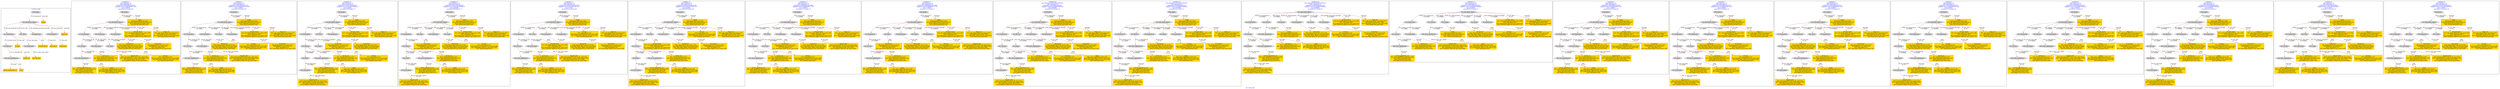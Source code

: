 digraph n0 {
fontcolor="blue"
remincross="true"
label="s22-s-moca.xml"
subgraph cluster_0 {
label="1-correct model"
n2[style="filled",color="white",fillcolor="lightgray",label="E12_Production1"];
n3[style="filled",color="white",fillcolor="lightgray",label="E21_Person1"];
n4[shape="plaintext",style="filled",fillcolor="gold",label="Process"];
n5[style="filled",color="white",fillcolor="lightgray",label="E52_Time-Span1"];
n6[style="filled",color="white",fillcolor="lightgray",label="E82_Actor_Appellation1"];
n7[shape="plaintext",style="filled",fillcolor="gold",label="person_uri"];
n8[style="filled",color="white",fillcolor="lightgray",label="E22_Man-Made_Object1"];
n9[style="filled",color="white",fillcolor="lightgray",label="E35_Title1"];
n10[style="filled",color="white",fillcolor="lightgray",label="E8_Acquisition1"];
n11[style="filled",color="white",fillcolor="lightgray",label="E54_Dimension1"];
n12[shape="plaintext",style="filled",fillcolor="gold",label="object_uri"];
n13[shape="plaintext",style="filled",fillcolor="gold",label="Artwork_Name"];
n14[style="filled",color="white",fillcolor="lightgray",label="E38_Image1"];
n15[shape="plaintext",style="filled",fillcolor="gold",label="image"];
n16[shape="plaintext",style="filled",fillcolor="gold",label="Artwork_Year"];
n17[shape="plaintext",style="filled",fillcolor="gold",label="Dimensions"];
n18[shape="plaintext",style="filled",fillcolor="gold",label="person_appellation_uri"];
n19[shape="plaintext",style="filled",fillcolor="gold",label="name"];
n20[shape="plaintext",style="filled",fillcolor="gold",label="Provenance"];
}
subgraph cluster_1 {
label="candidate 0\nlink coherence:1.0\nnode coherence:1.0\nconfidence:0.5407499035453267\nmapping score:0.546916634515109\ncost:17.99876\n-precision:0.83-recall:0.83"
n22[style="filled",color="white",fillcolor="lightgray",label="E12_Production1"];
n23[style="filled",color="white",fillcolor="lightgray",label="E21_Person1"];
n24[style="filled",color="white",fillcolor="lightgray",label="E52_Time-Span2"];
n25[style="filled",color="white",fillcolor="lightgray",label="E55_Type1"];
n26[style="filled",color="white",fillcolor="lightgray",label="E82_Actor_Appellation1"];
n27[style="filled",color="white",fillcolor="lightgray",label="E22_Man-Made_Object1"];
n28[style="filled",color="white",fillcolor="lightgray",label="E54_Dimension1"];
n29[style="filled",color="white",fillcolor="lightgray",label="E8_Acquisition1"];
n30[style="filled",color="white",fillcolor="lightgray",label="E38_Image1"];
n31[shape="plaintext",style="filled",fillcolor="gold",label="person_appellation_uri\n[E82_Actor_Appellation,classLink,0.888]\n[E21_Person,classLink,0.054]\n[E39_Actor,classLink,0.045]\n[E30_Right,P3_has_note,0.013]"];
n32[shape="plaintext",style="filled",fillcolor="gold",label="image\n[E38_Image,classLink,0.434]\n[E22_Man-Made_Object,classLink,0.241]\n[E78_Collection,classLink,0.222]\n[E21_Person,classLink,0.104]"];
n33[shape="plaintext",style="filled",fillcolor="gold",label="Artwork_Name\n[E22_Man-Made_Object,P3_has_note,0.296]\n[E35_Title,label,0.285]\n[E73_Information_Object,P3_has_note,0.247]\n[E33_Linguistic_Object,P3_has_note,0.172]"];
n34[shape="plaintext",style="filled",fillcolor="gold",label="person_uri\n[E21_Person,classLink,0.337]\n[E82_Actor_Appellation,classLink,0.306]\n[E39_Actor,classLink,0.275]\n[E30_Right,P3_has_note,0.082]"];
n35[shape="plaintext",style="filled",fillcolor="gold",label="Dimensions\n[E54_Dimension,P3_has_note,0.782]\n[E22_Man-Made_Object,P3_has_note,0.089]\n[E22_Man-Made_Object,classLink,0.067]\n[E34_Inscription,P3_has_note,0.062]"];
n36[shape="plaintext",style="filled",fillcolor="gold",label="Process\n[E55_Type,label,0.514]\n[E29_Design_or_Procedure,P3_has_note,0.286]\n[E22_Man-Made_Object,P3_has_note,0.109]\n[E57_Material,label,0.091]"];
n37[shape="plaintext",style="filled",fillcolor="gold",label="Provenance\n[E8_Acquisition,P3_has_note,0.433]\n[E30_Right,P3_has_note,0.231]\n[E35_Title,label,0.187]\n[E22_Man-Made_Object,P3_has_note,0.149]"];
n38[shape="plaintext",style="filled",fillcolor="gold",label="Artwork_Year\n[E52_Time-Span,P82b_end_of_the_end,0.452]\n[E52_Time-Span,P82_at_some_time_within,0.388]\n[E8_Acquisition,P3_has_note,0.095]\n[E33_Linguistic_Object,P3_has_note,0.066]"];
n39[shape="plaintext",style="filled",fillcolor="gold",label="object_uri\n[E22_Man-Made_Object,classLink,0.857]\n[E30_Right,P3_has_note,0.049]\n[E22_Man-Made_Object,P3_has_note,0.048]\n[E38_Image,classLink,0.046]"];
n40[shape="plaintext",style="filled",fillcolor="gold",label="name\n[E82_Actor_Appellation,label,0.48]\n[E22_Man-Made_Object,P3_has_note,0.196]\n[E73_Information_Object,P3_has_note,0.162]\n[E35_Title,label,0.162]"];
}
subgraph cluster_2 {
label="candidate 1\nlink coherence:1.0\nnode coherence:1.0\nconfidence:0.5407499035453267\nmapping score:0.546916634515109\ncost:17.99881\n-precision:0.83-recall:0.83"
n42[style="filled",color="white",fillcolor="lightgray",label="E12_Production1"];
n43[style="filled",color="white",fillcolor="lightgray",label="E21_Person1"];
n44[style="filled",color="white",fillcolor="lightgray",label="E52_Time-Span2"];
n45[style="filled",color="white",fillcolor="lightgray",label="E82_Actor_Appellation1"];
n46[style="filled",color="white",fillcolor="lightgray",label="E22_Man-Made_Object1"];
n47[style="filled",color="white",fillcolor="lightgray",label="E54_Dimension1"];
n48[style="filled",color="white",fillcolor="lightgray",label="E55_Type2"];
n49[style="filled",color="white",fillcolor="lightgray",label="E8_Acquisition1"];
n50[style="filled",color="white",fillcolor="lightgray",label="E38_Image1"];
n51[shape="plaintext",style="filled",fillcolor="gold",label="person_appellation_uri\n[E82_Actor_Appellation,classLink,0.888]\n[E21_Person,classLink,0.054]\n[E39_Actor,classLink,0.045]\n[E30_Right,P3_has_note,0.013]"];
n52[shape="plaintext",style="filled",fillcolor="gold",label="image\n[E38_Image,classLink,0.434]\n[E22_Man-Made_Object,classLink,0.241]\n[E78_Collection,classLink,0.222]\n[E21_Person,classLink,0.104]"];
n53[shape="plaintext",style="filled",fillcolor="gold",label="Artwork_Name\n[E22_Man-Made_Object,P3_has_note,0.296]\n[E35_Title,label,0.285]\n[E73_Information_Object,P3_has_note,0.247]\n[E33_Linguistic_Object,P3_has_note,0.172]"];
n54[shape="plaintext",style="filled",fillcolor="gold",label="person_uri\n[E21_Person,classLink,0.337]\n[E82_Actor_Appellation,classLink,0.306]\n[E39_Actor,classLink,0.275]\n[E30_Right,P3_has_note,0.082]"];
n55[shape="plaintext",style="filled",fillcolor="gold",label="Process\n[E55_Type,label,0.514]\n[E29_Design_or_Procedure,P3_has_note,0.286]\n[E22_Man-Made_Object,P3_has_note,0.109]\n[E57_Material,label,0.091]"];
n56[shape="plaintext",style="filled",fillcolor="gold",label="Dimensions\n[E54_Dimension,P3_has_note,0.782]\n[E22_Man-Made_Object,P3_has_note,0.089]\n[E22_Man-Made_Object,classLink,0.067]\n[E34_Inscription,P3_has_note,0.062]"];
n57[shape="plaintext",style="filled",fillcolor="gold",label="Provenance\n[E8_Acquisition,P3_has_note,0.433]\n[E30_Right,P3_has_note,0.231]\n[E35_Title,label,0.187]\n[E22_Man-Made_Object,P3_has_note,0.149]"];
n58[shape="plaintext",style="filled",fillcolor="gold",label="Artwork_Year\n[E52_Time-Span,P82b_end_of_the_end,0.452]\n[E52_Time-Span,P82_at_some_time_within,0.388]\n[E8_Acquisition,P3_has_note,0.095]\n[E33_Linguistic_Object,P3_has_note,0.066]"];
n59[shape="plaintext",style="filled",fillcolor="gold",label="object_uri\n[E22_Man-Made_Object,classLink,0.857]\n[E30_Right,P3_has_note,0.049]\n[E22_Man-Made_Object,P3_has_note,0.048]\n[E38_Image,classLink,0.046]"];
n60[shape="plaintext",style="filled",fillcolor="gold",label="name\n[E82_Actor_Appellation,label,0.48]\n[E22_Man-Made_Object,P3_has_note,0.196]\n[E73_Information_Object,P3_has_note,0.162]\n[E35_Title,label,0.162]"];
}
subgraph cluster_3 {
label="candidate 10\nlink coherence:1.0\nnode coherence:1.0\nconfidence:0.5161273897804817\nmapping score:0.5387091299268273\ncost:18.99861\n-precision:0.68-recall:0.72"
n62[style="filled",color="white",fillcolor="lightgray",label="E12_Production1"];
n63[style="filled",color="white",fillcolor="lightgray",label="E21_Person1"];
n64[style="filled",color="white",fillcolor="lightgray",label="E55_Type1"];
n65[style="filled",color="white",fillcolor="lightgray",label="E67_Birth1"];
n66[style="filled",color="white",fillcolor="lightgray",label="E82_Actor_Appellation1"];
n67[style="filled",color="white",fillcolor="lightgray",label="E22_Man-Made_Object1"];
n68[style="filled",color="white",fillcolor="lightgray",label="E35_Title1"];
n69[style="filled",color="white",fillcolor="lightgray",label="E54_Dimension1"];
n70[style="filled",color="white",fillcolor="lightgray",label="E38_Image1"];
n71[style="filled",color="white",fillcolor="lightgray",label="E52_Time-Span1"];
n72[shape="plaintext",style="filled",fillcolor="gold",label="person_appellation_uri\n[E82_Actor_Appellation,classLink,0.888]\n[E21_Person,classLink,0.054]\n[E39_Actor,classLink,0.045]\n[E30_Right,P3_has_note,0.013]"];
n73[shape="plaintext",style="filled",fillcolor="gold",label="Provenance\n[E8_Acquisition,P3_has_note,0.433]\n[E30_Right,P3_has_note,0.231]\n[E35_Title,label,0.187]\n[E22_Man-Made_Object,P3_has_note,0.149]"];
n74[shape="plaintext",style="filled",fillcolor="gold",label="image\n[E38_Image,classLink,0.434]\n[E22_Man-Made_Object,classLink,0.241]\n[E78_Collection,classLink,0.222]\n[E21_Person,classLink,0.104]"];
n75[shape="plaintext",style="filled",fillcolor="gold",label="Artwork_Name\n[E22_Man-Made_Object,P3_has_note,0.296]\n[E35_Title,label,0.285]\n[E73_Information_Object,P3_has_note,0.247]\n[E33_Linguistic_Object,P3_has_note,0.172]"];
n76[shape="plaintext",style="filled",fillcolor="gold",label="person_uri\n[E21_Person,classLink,0.337]\n[E82_Actor_Appellation,classLink,0.306]\n[E39_Actor,classLink,0.275]\n[E30_Right,P3_has_note,0.082]"];
n77[shape="plaintext",style="filled",fillcolor="gold",label="Dimensions\n[E54_Dimension,P3_has_note,0.782]\n[E22_Man-Made_Object,P3_has_note,0.089]\n[E22_Man-Made_Object,classLink,0.067]\n[E34_Inscription,P3_has_note,0.062]"];
n78[shape="plaintext",style="filled",fillcolor="gold",label="Artwork_Year\n[E52_Time-Span,P82b_end_of_the_end,0.452]\n[E52_Time-Span,P82_at_some_time_within,0.388]\n[E8_Acquisition,P3_has_note,0.095]\n[E33_Linguistic_Object,P3_has_note,0.066]"];
n79[shape="plaintext",style="filled",fillcolor="gold",label="Process\n[E55_Type,label,0.514]\n[E29_Design_or_Procedure,P3_has_note,0.286]\n[E22_Man-Made_Object,P3_has_note,0.109]\n[E57_Material,label,0.091]"];
n80[shape="plaintext",style="filled",fillcolor="gold",label="object_uri\n[E22_Man-Made_Object,classLink,0.857]\n[E30_Right,P3_has_note,0.049]\n[E22_Man-Made_Object,P3_has_note,0.048]\n[E38_Image,classLink,0.046]"];
n81[shape="plaintext",style="filled",fillcolor="gold",label="name\n[E82_Actor_Appellation,label,0.48]\n[E22_Man-Made_Object,P3_has_note,0.196]\n[E73_Information_Object,P3_has_note,0.162]\n[E35_Title,label,0.162]"];
}
subgraph cluster_4 {
label="candidate 11\nlink coherence:1.0\nnode coherence:1.0\nconfidence:0.5161273897804817\nmapping score:0.5387091299268273\ncost:18.99866\n-precision:0.68-recall:0.72"
n83[style="filled",color="white",fillcolor="lightgray",label="E12_Production1"];
n84[style="filled",color="white",fillcolor="lightgray",label="E21_Person1"];
n85[style="filled",color="white",fillcolor="lightgray",label="E67_Birth1"];
n86[style="filled",color="white",fillcolor="lightgray",label="E82_Actor_Appellation1"];
n87[style="filled",color="white",fillcolor="lightgray",label="E22_Man-Made_Object1"];
n88[style="filled",color="white",fillcolor="lightgray",label="E35_Title1"];
n89[style="filled",color="white",fillcolor="lightgray",label="E54_Dimension1"];
n90[style="filled",color="white",fillcolor="lightgray",label="E55_Type2"];
n91[style="filled",color="white",fillcolor="lightgray",label="E38_Image1"];
n92[style="filled",color="white",fillcolor="lightgray",label="E52_Time-Span1"];
n93[shape="plaintext",style="filled",fillcolor="gold",label="person_appellation_uri\n[E82_Actor_Appellation,classLink,0.888]\n[E21_Person,classLink,0.054]\n[E39_Actor,classLink,0.045]\n[E30_Right,P3_has_note,0.013]"];
n94[shape="plaintext",style="filled",fillcolor="gold",label="Provenance\n[E8_Acquisition,P3_has_note,0.433]\n[E30_Right,P3_has_note,0.231]\n[E35_Title,label,0.187]\n[E22_Man-Made_Object,P3_has_note,0.149]"];
n95[shape="plaintext",style="filled",fillcolor="gold",label="image\n[E38_Image,classLink,0.434]\n[E22_Man-Made_Object,classLink,0.241]\n[E78_Collection,classLink,0.222]\n[E21_Person,classLink,0.104]"];
n96[shape="plaintext",style="filled",fillcolor="gold",label="Artwork_Name\n[E22_Man-Made_Object,P3_has_note,0.296]\n[E35_Title,label,0.285]\n[E73_Information_Object,P3_has_note,0.247]\n[E33_Linguistic_Object,P3_has_note,0.172]"];
n97[shape="plaintext",style="filled",fillcolor="gold",label="person_uri\n[E21_Person,classLink,0.337]\n[E82_Actor_Appellation,classLink,0.306]\n[E39_Actor,classLink,0.275]\n[E30_Right,P3_has_note,0.082]"];
n98[shape="plaintext",style="filled",fillcolor="gold",label="Process\n[E55_Type,label,0.514]\n[E29_Design_or_Procedure,P3_has_note,0.286]\n[E22_Man-Made_Object,P3_has_note,0.109]\n[E57_Material,label,0.091]"];
n99[shape="plaintext",style="filled",fillcolor="gold",label="Dimensions\n[E54_Dimension,P3_has_note,0.782]\n[E22_Man-Made_Object,P3_has_note,0.089]\n[E22_Man-Made_Object,classLink,0.067]\n[E34_Inscription,P3_has_note,0.062]"];
n100[shape="plaintext",style="filled",fillcolor="gold",label="Artwork_Year\n[E52_Time-Span,P82b_end_of_the_end,0.452]\n[E52_Time-Span,P82_at_some_time_within,0.388]\n[E8_Acquisition,P3_has_note,0.095]\n[E33_Linguistic_Object,P3_has_note,0.066]"];
n101[shape="plaintext",style="filled",fillcolor="gold",label="object_uri\n[E22_Man-Made_Object,classLink,0.857]\n[E30_Right,P3_has_note,0.049]\n[E22_Man-Made_Object,P3_has_note,0.048]\n[E38_Image,classLink,0.046]"];
n102[shape="plaintext",style="filled",fillcolor="gold",label="name\n[E82_Actor_Appellation,label,0.48]\n[E22_Man-Made_Object,P3_has_note,0.196]\n[E73_Information_Object,P3_has_note,0.162]\n[E35_Title,label,0.162]"];
}
subgraph cluster_5 {
label="candidate 12\nlink coherence:1.0\nnode coherence:1.0\nconfidence:0.49923744306163786\nmapping score:0.5330791476872127\ncost:17.9987\n-precision:0.94-recall:0.94"
n104[style="filled",color="white",fillcolor="lightgray",label="E12_Production1"];
n105[style="filled",color="white",fillcolor="lightgray",label="E21_Person1"];
n106[style="filled",color="white",fillcolor="lightgray",label="E52_Time-Span2"];
n107[style="filled",color="white",fillcolor="lightgray",label="E82_Actor_Appellation1"];
n108[style="filled",color="white",fillcolor="lightgray",label="E22_Man-Made_Object1"];
n109[style="filled",color="white",fillcolor="lightgray",label="E35_Title1"];
n110[style="filled",color="white",fillcolor="lightgray",label="E54_Dimension1"];
n111[style="filled",color="white",fillcolor="lightgray",label="E8_Acquisition1"];
n112[style="filled",color="white",fillcolor="lightgray",label="E38_Image1"];
n113[shape="plaintext",style="filled",fillcolor="gold",label="person_appellation_uri\n[E82_Actor_Appellation,classLink,0.888]\n[E21_Person,classLink,0.054]\n[E39_Actor,classLink,0.045]\n[E30_Right,P3_has_note,0.013]"];
n114[shape="plaintext",style="filled",fillcolor="gold",label="Artwork_Name\n[E22_Man-Made_Object,P3_has_note,0.296]\n[E35_Title,label,0.285]\n[E73_Information_Object,P3_has_note,0.247]\n[E33_Linguistic_Object,P3_has_note,0.172]"];
n115[shape="plaintext",style="filled",fillcolor="gold",label="image\n[E38_Image,classLink,0.434]\n[E22_Man-Made_Object,classLink,0.241]\n[E78_Collection,classLink,0.222]\n[E21_Person,classLink,0.104]"];
n116[shape="plaintext",style="filled",fillcolor="gold",label="person_uri\n[E21_Person,classLink,0.337]\n[E82_Actor_Appellation,classLink,0.306]\n[E39_Actor,classLink,0.275]\n[E30_Right,P3_has_note,0.082]"];
n117[shape="plaintext",style="filled",fillcolor="gold",label="Process\n[E55_Type,label,0.514]\n[E29_Design_or_Procedure,P3_has_note,0.286]\n[E22_Man-Made_Object,P3_has_note,0.109]\n[E57_Material,label,0.091]"];
n118[shape="plaintext",style="filled",fillcolor="gold",label="Dimensions\n[E54_Dimension,P3_has_note,0.782]\n[E22_Man-Made_Object,P3_has_note,0.089]\n[E22_Man-Made_Object,classLink,0.067]\n[E34_Inscription,P3_has_note,0.062]"];
n119[shape="plaintext",style="filled",fillcolor="gold",label="Provenance\n[E8_Acquisition,P3_has_note,0.433]\n[E30_Right,P3_has_note,0.231]\n[E35_Title,label,0.187]\n[E22_Man-Made_Object,P3_has_note,0.149]"];
n120[shape="plaintext",style="filled",fillcolor="gold",label="Artwork_Year\n[E52_Time-Span,P82b_end_of_the_end,0.452]\n[E52_Time-Span,P82_at_some_time_within,0.388]\n[E8_Acquisition,P3_has_note,0.095]\n[E33_Linguistic_Object,P3_has_note,0.066]"];
n121[shape="plaintext",style="filled",fillcolor="gold",label="object_uri\n[E22_Man-Made_Object,classLink,0.857]\n[E30_Right,P3_has_note,0.049]\n[E22_Man-Made_Object,P3_has_note,0.048]\n[E38_Image,classLink,0.046]"];
n122[shape="plaintext",style="filled",fillcolor="gold",label="name\n[E82_Actor_Appellation,label,0.48]\n[E22_Man-Made_Object,P3_has_note,0.196]\n[E73_Information_Object,P3_has_note,0.162]\n[E35_Title,label,0.162]"];
}
subgraph cluster_6 {
label="candidate 13\nlink coherence:1.0\nnode coherence:1.0\nconfidence:0.49923744306163786\nmapping score:0.5330791476872127\ncost:18.9986\n-precision:0.84-recall:0.89"
n124[style="filled",color="white",fillcolor="lightgray",label="E12_Production1"];
n125[style="filled",color="white",fillcolor="lightgray",label="E21_Person1"];
n126[style="filled",color="white",fillcolor="lightgray",label="E67_Birth1"];
n127[style="filled",color="white",fillcolor="lightgray",label="E82_Actor_Appellation1"];
n128[style="filled",color="white",fillcolor="lightgray",label="E22_Man-Made_Object1"];
n129[style="filled",color="white",fillcolor="lightgray",label="E35_Title1"];
n130[style="filled",color="white",fillcolor="lightgray",label="E54_Dimension1"];
n131[style="filled",color="white",fillcolor="lightgray",label="E8_Acquisition1"];
n132[style="filled",color="white",fillcolor="lightgray",label="E38_Image1"];
n133[style="filled",color="white",fillcolor="lightgray",label="E52_Time-Span1"];
n134[shape="plaintext",style="filled",fillcolor="gold",label="person_appellation_uri\n[E82_Actor_Appellation,classLink,0.888]\n[E21_Person,classLink,0.054]\n[E39_Actor,classLink,0.045]\n[E30_Right,P3_has_note,0.013]"];
n135[shape="plaintext",style="filled",fillcolor="gold",label="Artwork_Name\n[E22_Man-Made_Object,P3_has_note,0.296]\n[E35_Title,label,0.285]\n[E73_Information_Object,P3_has_note,0.247]\n[E33_Linguistic_Object,P3_has_note,0.172]"];
n136[shape="plaintext",style="filled",fillcolor="gold",label="image\n[E38_Image,classLink,0.434]\n[E22_Man-Made_Object,classLink,0.241]\n[E78_Collection,classLink,0.222]\n[E21_Person,classLink,0.104]"];
n137[shape="plaintext",style="filled",fillcolor="gold",label="person_uri\n[E21_Person,classLink,0.337]\n[E82_Actor_Appellation,classLink,0.306]\n[E39_Actor,classLink,0.275]\n[E30_Right,P3_has_note,0.082]"];
n138[shape="plaintext",style="filled",fillcolor="gold",label="Process\n[E55_Type,label,0.514]\n[E29_Design_or_Procedure,P3_has_note,0.286]\n[E22_Man-Made_Object,P3_has_note,0.109]\n[E57_Material,label,0.091]"];
n139[shape="plaintext",style="filled",fillcolor="gold",label="Dimensions\n[E54_Dimension,P3_has_note,0.782]\n[E22_Man-Made_Object,P3_has_note,0.089]\n[E22_Man-Made_Object,classLink,0.067]\n[E34_Inscription,P3_has_note,0.062]"];
n140[shape="plaintext",style="filled",fillcolor="gold",label="Artwork_Year\n[E52_Time-Span,P82b_end_of_the_end,0.452]\n[E52_Time-Span,P82_at_some_time_within,0.388]\n[E8_Acquisition,P3_has_note,0.095]\n[E33_Linguistic_Object,P3_has_note,0.066]"];
n141[shape="plaintext",style="filled",fillcolor="gold",label="Provenance\n[E8_Acquisition,P3_has_note,0.433]\n[E30_Right,P3_has_note,0.231]\n[E35_Title,label,0.187]\n[E22_Man-Made_Object,P3_has_note,0.149]"];
n142[shape="plaintext",style="filled",fillcolor="gold",label="object_uri\n[E22_Man-Made_Object,classLink,0.857]\n[E30_Right,P3_has_note,0.049]\n[E22_Man-Made_Object,P3_has_note,0.048]\n[E38_Image,classLink,0.046]"];
n143[shape="plaintext",style="filled",fillcolor="gold",label="name\n[E82_Actor_Appellation,label,0.48]\n[E22_Man-Made_Object,P3_has_note,0.196]\n[E73_Information_Object,P3_has_note,0.162]\n[E35_Title,label,0.162]"];
}
subgraph cluster_7 {
label="candidate 14\nlink coherence:1.0\nnode coherence:1.0\nconfidence:0.48683489133314806\nmapping score:0.528944963777716\ncost:17.99873\n-precision:0.72-recall:0.72"
n145[style="filled",color="white",fillcolor="lightgray",label="E12_Production1"];
n146[style="filled",color="white",fillcolor="lightgray",label="E21_Person1"];
n147[style="filled",color="white",fillcolor="lightgray",label="E55_Type1"];
n148[style="filled",color="white",fillcolor="lightgray",label="E82_Actor_Appellation1"];
n149[style="filled",color="white",fillcolor="lightgray",label="E22_Man-Made_Object1"];
n150[style="filled",color="white",fillcolor="lightgray",label="E35_Title1"];
n151[style="filled",color="white",fillcolor="lightgray",label="E54_Dimension1"];
n152[style="filled",color="white",fillcolor="lightgray",label="E8_Acquisition1"];
n153[style="filled",color="white",fillcolor="lightgray",label="E38_Image1"];
n154[shape="plaintext",style="filled",fillcolor="gold",label="person_appellation_uri\n[E82_Actor_Appellation,classLink,0.888]\n[E21_Person,classLink,0.054]\n[E39_Actor,classLink,0.045]\n[E30_Right,P3_has_note,0.013]"];
n155[shape="plaintext",style="filled",fillcolor="gold",label="Provenance\n[E8_Acquisition,P3_has_note,0.433]\n[E30_Right,P3_has_note,0.231]\n[E35_Title,label,0.187]\n[E22_Man-Made_Object,P3_has_note,0.149]"];
n156[shape="plaintext",style="filled",fillcolor="gold",label="image\n[E38_Image,classLink,0.434]\n[E22_Man-Made_Object,classLink,0.241]\n[E78_Collection,classLink,0.222]\n[E21_Person,classLink,0.104]"];
n157[shape="plaintext",style="filled",fillcolor="gold",label="Artwork_Name\n[E22_Man-Made_Object,P3_has_note,0.296]\n[E35_Title,label,0.285]\n[E73_Information_Object,P3_has_note,0.247]\n[E33_Linguistic_Object,P3_has_note,0.172]"];
n158[shape="plaintext",style="filled",fillcolor="gold",label="person_uri\n[E21_Person,classLink,0.337]\n[E82_Actor_Appellation,classLink,0.306]\n[E39_Actor,classLink,0.275]\n[E30_Right,P3_has_note,0.082]"];
n159[shape="plaintext",style="filled",fillcolor="gold",label="Dimensions\n[E54_Dimension,P3_has_note,0.782]\n[E22_Man-Made_Object,P3_has_note,0.089]\n[E22_Man-Made_Object,classLink,0.067]\n[E34_Inscription,P3_has_note,0.062]"];
n160[shape="plaintext",style="filled",fillcolor="gold",label="Process\n[E55_Type,label,0.514]\n[E29_Design_or_Procedure,P3_has_note,0.286]\n[E22_Man-Made_Object,P3_has_note,0.109]\n[E57_Material,label,0.091]"];
n161[shape="plaintext",style="filled",fillcolor="gold",label="Artwork_Year\n[E52_Time-Span,P82b_end_of_the_end,0.452]\n[E52_Time-Span,P82_at_some_time_within,0.388]\n[E8_Acquisition,P3_has_note,0.095]\n[E33_Linguistic_Object,P3_has_note,0.066]"];
n162[shape="plaintext",style="filled",fillcolor="gold",label="object_uri\n[E22_Man-Made_Object,classLink,0.857]\n[E30_Right,P3_has_note,0.049]\n[E22_Man-Made_Object,P3_has_note,0.048]\n[E38_Image,classLink,0.046]"];
n163[shape="plaintext",style="filled",fillcolor="gold",label="name\n[E82_Actor_Appellation,label,0.48]\n[E22_Man-Made_Object,P3_has_note,0.196]\n[E73_Information_Object,P3_has_note,0.162]\n[E35_Title,label,0.162]"];
}
subgraph cluster_8 {
label="candidate 15\nlink coherence:1.0\nnode coherence:1.0\nconfidence:0.48683489133314806\nmapping score:0.528944963777716\ncost:17.99878\n-precision:0.72-recall:0.72"
n165[style="filled",color="white",fillcolor="lightgray",label="E12_Production1"];
n166[style="filled",color="white",fillcolor="lightgray",label="E21_Person1"];
n167[style="filled",color="white",fillcolor="lightgray",label="E82_Actor_Appellation1"];
n168[style="filled",color="white",fillcolor="lightgray",label="E22_Man-Made_Object1"];
n169[style="filled",color="white",fillcolor="lightgray",label="E35_Title1"];
n170[style="filled",color="white",fillcolor="lightgray",label="E54_Dimension1"];
n171[style="filled",color="white",fillcolor="lightgray",label="E55_Type2"];
n172[style="filled",color="white",fillcolor="lightgray",label="E8_Acquisition1"];
n173[style="filled",color="white",fillcolor="lightgray",label="E38_Image1"];
n174[shape="plaintext",style="filled",fillcolor="gold",label="person_appellation_uri\n[E82_Actor_Appellation,classLink,0.888]\n[E21_Person,classLink,0.054]\n[E39_Actor,classLink,0.045]\n[E30_Right,P3_has_note,0.013]"];
n175[shape="plaintext",style="filled",fillcolor="gold",label="Provenance\n[E8_Acquisition,P3_has_note,0.433]\n[E30_Right,P3_has_note,0.231]\n[E35_Title,label,0.187]\n[E22_Man-Made_Object,P3_has_note,0.149]"];
n176[shape="plaintext",style="filled",fillcolor="gold",label="image\n[E38_Image,classLink,0.434]\n[E22_Man-Made_Object,classLink,0.241]\n[E78_Collection,classLink,0.222]\n[E21_Person,classLink,0.104]"];
n177[shape="plaintext",style="filled",fillcolor="gold",label="Artwork_Name\n[E22_Man-Made_Object,P3_has_note,0.296]\n[E35_Title,label,0.285]\n[E73_Information_Object,P3_has_note,0.247]\n[E33_Linguistic_Object,P3_has_note,0.172]"];
n178[shape="plaintext",style="filled",fillcolor="gold",label="person_uri\n[E21_Person,classLink,0.337]\n[E82_Actor_Appellation,classLink,0.306]\n[E39_Actor,classLink,0.275]\n[E30_Right,P3_has_note,0.082]"];
n179[shape="plaintext",style="filled",fillcolor="gold",label="Process\n[E55_Type,label,0.514]\n[E29_Design_or_Procedure,P3_has_note,0.286]\n[E22_Man-Made_Object,P3_has_note,0.109]\n[E57_Material,label,0.091]"];
n180[shape="plaintext",style="filled",fillcolor="gold",label="Dimensions\n[E54_Dimension,P3_has_note,0.782]\n[E22_Man-Made_Object,P3_has_note,0.089]\n[E22_Man-Made_Object,classLink,0.067]\n[E34_Inscription,P3_has_note,0.062]"];
n181[shape="plaintext",style="filled",fillcolor="gold",label="Artwork_Year\n[E52_Time-Span,P82b_end_of_the_end,0.452]\n[E52_Time-Span,P82_at_some_time_within,0.388]\n[E8_Acquisition,P3_has_note,0.095]\n[E33_Linguistic_Object,P3_has_note,0.066]"];
n182[shape="plaintext",style="filled",fillcolor="gold",label="object_uri\n[E22_Man-Made_Object,classLink,0.857]\n[E30_Right,P3_has_note,0.049]\n[E22_Man-Made_Object,P3_has_note,0.048]\n[E38_Image,classLink,0.046]"];
n183[shape="plaintext",style="filled",fillcolor="gold",label="name\n[E82_Actor_Appellation,label,0.48]\n[E22_Man-Made_Object,P3_has_note,0.196]\n[E73_Information_Object,P3_has_note,0.162]\n[E35_Title,label,0.162]"];
}
subgraph cluster_9 {
label="candidate 16\nlink coherence:0.9523809523809523\nnode coherence:1.0\nconfidence:0.5407499035453267\nmapping score:0.5302499678484422\ncost:20.99864\n-precision:0.62-recall:0.72"
n185[style="filled",color="white",fillcolor="lightgray",label="E12_Production1"];
n186[style="filled",color="white",fillcolor="lightgray",label="E21_Person1"];
n187[style="filled",color="white",fillcolor="lightgray",label="E55_Type1"];
n188[style="filled",color="white",fillcolor="lightgray",label="E67_Birth1"];
n189[style="filled",color="white",fillcolor="lightgray",label="E82_Actor_Appellation1"];
n190[style="filled",color="white",fillcolor="lightgray",label="E21_Person2"];
n191[style="filled",color="white",fillcolor="lightgray",label="E82_Actor_Appellation2"];
n192[style="filled",color="white",fillcolor="lightgray",label="E22_Man-Made_Object1"];
n193[style="filled",color="white",fillcolor="lightgray",label="E54_Dimension1"];
n194[style="filled",color="white",fillcolor="lightgray",label="E8_Acquisition1"];
n195[style="filled",color="white",fillcolor="lightgray",label="E38_Image1"];
n196[style="filled",color="white",fillcolor="lightgray",label="E52_Time-Span1"];
n197[shape="plaintext",style="filled",fillcolor="gold",label="person_appellation_uri\n[E82_Actor_Appellation,classLink,0.888]\n[E21_Person,classLink,0.054]\n[E39_Actor,classLink,0.045]\n[E30_Right,P3_has_note,0.013]"];
n198[shape="plaintext",style="filled",fillcolor="gold",label="image\n[E38_Image,classLink,0.434]\n[E22_Man-Made_Object,classLink,0.241]\n[E78_Collection,classLink,0.222]\n[E21_Person,classLink,0.104]"];
n199[shape="plaintext",style="filled",fillcolor="gold",label="Artwork_Name\n[E22_Man-Made_Object,P3_has_note,0.296]\n[E35_Title,label,0.285]\n[E73_Information_Object,P3_has_note,0.247]\n[E33_Linguistic_Object,P3_has_note,0.172]"];
n200[shape="plaintext",style="filled",fillcolor="gold",label="person_uri\n[E21_Person,classLink,0.337]\n[E82_Actor_Appellation,classLink,0.306]\n[E39_Actor,classLink,0.275]\n[E30_Right,P3_has_note,0.082]"];
n201[shape="plaintext",style="filled",fillcolor="gold",label="Dimensions\n[E54_Dimension,P3_has_note,0.782]\n[E22_Man-Made_Object,P3_has_note,0.089]\n[E22_Man-Made_Object,classLink,0.067]\n[E34_Inscription,P3_has_note,0.062]"];
n202[shape="plaintext",style="filled",fillcolor="gold",label="Artwork_Year\n[E52_Time-Span,P82b_end_of_the_end,0.452]\n[E52_Time-Span,P82_at_some_time_within,0.388]\n[E8_Acquisition,P3_has_note,0.095]\n[E33_Linguistic_Object,P3_has_note,0.066]"];
n203[shape="plaintext",style="filled",fillcolor="gold",label="name\n[E82_Actor_Appellation,label,0.48]\n[E22_Man-Made_Object,P3_has_note,0.196]\n[E73_Information_Object,P3_has_note,0.162]\n[E35_Title,label,0.162]"];
n204[shape="plaintext",style="filled",fillcolor="gold",label="Process\n[E55_Type,label,0.514]\n[E29_Design_or_Procedure,P3_has_note,0.286]\n[E22_Man-Made_Object,P3_has_note,0.109]\n[E57_Material,label,0.091]"];
n205[shape="plaintext",style="filled",fillcolor="gold",label="Provenance\n[E8_Acquisition,P3_has_note,0.433]\n[E30_Right,P3_has_note,0.231]\n[E35_Title,label,0.187]\n[E22_Man-Made_Object,P3_has_note,0.149]"];
n206[shape="plaintext",style="filled",fillcolor="gold",label="object_uri\n[E22_Man-Made_Object,classLink,0.857]\n[E30_Right,P3_has_note,0.049]\n[E22_Man-Made_Object,P3_has_note,0.048]\n[E38_Image,classLink,0.046]"];
}
subgraph cluster_10 {
label="candidate 17\nlink coherence:0.9523809523809523\nnode coherence:1.0\nconfidence:0.5407499035453267\nmapping score:0.5302499678484422\ncost:20.99869\n-precision:0.62-recall:0.72"
n208[style="filled",color="white",fillcolor="lightgray",label="E12_Production1"];
n209[style="filled",color="white",fillcolor="lightgray",label="E21_Person1"];
n210[style="filled",color="white",fillcolor="lightgray",label="E67_Birth1"];
n211[style="filled",color="white",fillcolor="lightgray",label="E82_Actor_Appellation1"];
n212[style="filled",color="white",fillcolor="lightgray",label="E21_Person2"];
n213[style="filled",color="white",fillcolor="lightgray",label="E82_Actor_Appellation2"];
n214[style="filled",color="white",fillcolor="lightgray",label="E22_Man-Made_Object1"];
n215[style="filled",color="white",fillcolor="lightgray",label="E54_Dimension1"];
n216[style="filled",color="white",fillcolor="lightgray",label="E55_Type2"];
n217[style="filled",color="white",fillcolor="lightgray",label="E8_Acquisition1"];
n218[style="filled",color="white",fillcolor="lightgray",label="E38_Image1"];
n219[style="filled",color="white",fillcolor="lightgray",label="E52_Time-Span1"];
n220[shape="plaintext",style="filled",fillcolor="gold",label="person_appellation_uri\n[E82_Actor_Appellation,classLink,0.888]\n[E21_Person,classLink,0.054]\n[E39_Actor,classLink,0.045]\n[E30_Right,P3_has_note,0.013]"];
n221[shape="plaintext",style="filled",fillcolor="gold",label="image\n[E38_Image,classLink,0.434]\n[E22_Man-Made_Object,classLink,0.241]\n[E78_Collection,classLink,0.222]\n[E21_Person,classLink,0.104]"];
n222[shape="plaintext",style="filled",fillcolor="gold",label="Artwork_Name\n[E22_Man-Made_Object,P3_has_note,0.296]\n[E35_Title,label,0.285]\n[E73_Information_Object,P3_has_note,0.247]\n[E33_Linguistic_Object,P3_has_note,0.172]"];
n223[shape="plaintext",style="filled",fillcolor="gold",label="person_uri\n[E21_Person,classLink,0.337]\n[E82_Actor_Appellation,classLink,0.306]\n[E39_Actor,classLink,0.275]\n[E30_Right,P3_has_note,0.082]"];
n224[shape="plaintext",style="filled",fillcolor="gold",label="Process\n[E55_Type,label,0.514]\n[E29_Design_or_Procedure,P3_has_note,0.286]\n[E22_Man-Made_Object,P3_has_note,0.109]\n[E57_Material,label,0.091]"];
n225[shape="plaintext",style="filled",fillcolor="gold",label="Dimensions\n[E54_Dimension,P3_has_note,0.782]\n[E22_Man-Made_Object,P3_has_note,0.089]\n[E22_Man-Made_Object,classLink,0.067]\n[E34_Inscription,P3_has_note,0.062]"];
n226[shape="plaintext",style="filled",fillcolor="gold",label="Artwork_Year\n[E52_Time-Span,P82b_end_of_the_end,0.452]\n[E52_Time-Span,P82_at_some_time_within,0.388]\n[E8_Acquisition,P3_has_note,0.095]\n[E33_Linguistic_Object,P3_has_note,0.066]"];
n227[shape="plaintext",style="filled",fillcolor="gold",label="name\n[E82_Actor_Appellation,label,0.48]\n[E22_Man-Made_Object,P3_has_note,0.196]\n[E73_Information_Object,P3_has_note,0.162]\n[E35_Title,label,0.162]"];
n228[shape="plaintext",style="filled",fillcolor="gold",label="Provenance\n[E8_Acquisition,P3_has_note,0.433]\n[E30_Right,P3_has_note,0.231]\n[E35_Title,label,0.187]\n[E22_Man-Made_Object,P3_has_note,0.149]"];
n229[shape="plaintext",style="filled",fillcolor="gold",label="object_uri\n[E22_Man-Made_Object,classLink,0.857]\n[E30_Right,P3_has_note,0.049]\n[E22_Man-Made_Object,P3_has_note,0.048]\n[E38_Image,classLink,0.046]"];
}
subgraph cluster_11 {
label="candidate 18\nlink coherence:0.9523809523809523\nnode coherence:1.0\nconfidence:0.5407499035453267\nmapping score:0.5302499678484422\ncost:20.99893\n-precision:0.57-recall:0.67"
n231[style="filled",color="white",fillcolor="lightgray",label="E12_Production1"];
n232[style="filled",color="white",fillcolor="lightgray",label="E21_Person1"];
n233[style="filled",color="white",fillcolor="lightgray",label="E69_Death1"];
n234[style="filled",color="white",fillcolor="lightgray",label="E82_Actor_Appellation1"];
n235[style="filled",color="white",fillcolor="lightgray",label="E21_Person2"];
n236[style="filled",color="white",fillcolor="lightgray",label="E82_Actor_Appellation2"];
n237[style="filled",color="white",fillcolor="lightgray",label="E22_Man-Made_Object1"];
n238[style="filled",color="white",fillcolor="lightgray",label="E38_Image1"];
n239[style="filled",color="white",fillcolor="lightgray",label="E54_Dimension1"];
n240[style="filled",color="white",fillcolor="lightgray",label="E55_Type2"];
n241[style="filled",color="white",fillcolor="lightgray",label="E8_Acquisition1"];
n242[style="filled",color="white",fillcolor="lightgray",label="E52_Time-Span4"];
n243[shape="plaintext",style="filled",fillcolor="gold",label="person_appellation_uri\n[E82_Actor_Appellation,classLink,0.888]\n[E21_Person,classLink,0.054]\n[E39_Actor,classLink,0.045]\n[E30_Right,P3_has_note,0.013]"];
n244[shape="plaintext",style="filled",fillcolor="gold",label="image\n[E38_Image,classLink,0.434]\n[E22_Man-Made_Object,classLink,0.241]\n[E78_Collection,classLink,0.222]\n[E21_Person,classLink,0.104]"];
n245[shape="plaintext",style="filled",fillcolor="gold",label="Artwork_Name\n[E22_Man-Made_Object,P3_has_note,0.296]\n[E35_Title,label,0.285]\n[E73_Information_Object,P3_has_note,0.247]\n[E33_Linguistic_Object,P3_has_note,0.172]"];
n246[shape="plaintext",style="filled",fillcolor="gold",label="person_uri\n[E21_Person,classLink,0.337]\n[E82_Actor_Appellation,classLink,0.306]\n[E39_Actor,classLink,0.275]\n[E30_Right,P3_has_note,0.082]"];
n247[shape="plaintext",style="filled",fillcolor="gold",label="Artwork_Year\n[E52_Time-Span,P82b_end_of_the_end,0.452]\n[E52_Time-Span,P82_at_some_time_within,0.388]\n[E8_Acquisition,P3_has_note,0.095]\n[E33_Linguistic_Object,P3_has_note,0.066]"];
n248[shape="plaintext",style="filled",fillcolor="gold",label="Process\n[E55_Type,label,0.514]\n[E29_Design_or_Procedure,P3_has_note,0.286]\n[E22_Man-Made_Object,P3_has_note,0.109]\n[E57_Material,label,0.091]"];
n249[shape="plaintext",style="filled",fillcolor="gold",label="Dimensions\n[E54_Dimension,P3_has_note,0.782]\n[E22_Man-Made_Object,P3_has_note,0.089]\n[E22_Man-Made_Object,classLink,0.067]\n[E34_Inscription,P3_has_note,0.062]"];
n250[shape="plaintext",style="filled",fillcolor="gold",label="name\n[E82_Actor_Appellation,label,0.48]\n[E22_Man-Made_Object,P3_has_note,0.196]\n[E73_Information_Object,P3_has_note,0.162]\n[E35_Title,label,0.162]"];
n251[shape="plaintext",style="filled",fillcolor="gold",label="Provenance\n[E8_Acquisition,P3_has_note,0.433]\n[E30_Right,P3_has_note,0.231]\n[E35_Title,label,0.187]\n[E22_Man-Made_Object,P3_has_note,0.149]"];
n252[shape="plaintext",style="filled",fillcolor="gold",label="object_uri\n[E22_Man-Made_Object,classLink,0.857]\n[E30_Right,P3_has_note,0.049]\n[E22_Man-Made_Object,P3_has_note,0.048]\n[E38_Image,classLink,0.046]"];
}
subgraph cluster_12 {
label="candidate 19\nlink coherence:0.95\nnode coherence:1.0\nconfidence:0.5407499035453267\nmapping score:0.5302499678484422\ncost:19.99893\n-precision:0.65-recall:0.72"
n254[style="filled",color="white",fillcolor="lightgray",label="E12_Production1"];
n255[style="filled",color="white",fillcolor="lightgray",label="E21_Person1"];
n256[style="filled",color="white",fillcolor="lightgray",label="E52_Time-Span2"];
n257[style="filled",color="white",fillcolor="lightgray",label="E82_Actor_Appellation1"];
n258[style="filled",color="white",fillcolor="lightgray",label="E21_Person2"];
n259[style="filled",color="white",fillcolor="lightgray",label="E82_Actor_Appellation2"];
n260[style="filled",color="white",fillcolor="lightgray",label="E22_Man-Made_Object1"];
n261[style="filled",color="white",fillcolor="lightgray",label="E38_Image1"];
n262[style="filled",color="white",fillcolor="lightgray",label="E54_Dimension1"];
n263[style="filled",color="white",fillcolor="lightgray",label="E55_Type2"];
n264[style="filled",color="white",fillcolor="lightgray",label="E8_Acquisition1"];
n265[shape="plaintext",style="filled",fillcolor="gold",label="person_appellation_uri\n[E82_Actor_Appellation,classLink,0.888]\n[E21_Person,classLink,0.054]\n[E39_Actor,classLink,0.045]\n[E30_Right,P3_has_note,0.013]"];
n266[shape="plaintext",style="filled",fillcolor="gold",label="image\n[E38_Image,classLink,0.434]\n[E22_Man-Made_Object,classLink,0.241]\n[E78_Collection,classLink,0.222]\n[E21_Person,classLink,0.104]"];
n267[shape="plaintext",style="filled",fillcolor="gold",label="Artwork_Name\n[E22_Man-Made_Object,P3_has_note,0.296]\n[E35_Title,label,0.285]\n[E73_Information_Object,P3_has_note,0.247]\n[E33_Linguistic_Object,P3_has_note,0.172]"];
n268[shape="plaintext",style="filled",fillcolor="gold",label="person_uri\n[E21_Person,classLink,0.337]\n[E82_Actor_Appellation,classLink,0.306]\n[E39_Actor,classLink,0.275]\n[E30_Right,P3_has_note,0.082]"];
n269[shape="plaintext",style="filled",fillcolor="gold",label="Process\n[E55_Type,label,0.514]\n[E29_Design_or_Procedure,P3_has_note,0.286]\n[E22_Man-Made_Object,P3_has_note,0.109]\n[E57_Material,label,0.091]"];
n270[shape="plaintext",style="filled",fillcolor="gold",label="Dimensions\n[E54_Dimension,P3_has_note,0.782]\n[E22_Man-Made_Object,P3_has_note,0.089]\n[E22_Man-Made_Object,classLink,0.067]\n[E34_Inscription,P3_has_note,0.062]"];
n271[shape="plaintext",style="filled",fillcolor="gold",label="name\n[E82_Actor_Appellation,label,0.48]\n[E22_Man-Made_Object,P3_has_note,0.196]\n[E73_Information_Object,P3_has_note,0.162]\n[E35_Title,label,0.162]"];
n272[shape="plaintext",style="filled",fillcolor="gold",label="Provenance\n[E8_Acquisition,P3_has_note,0.433]\n[E30_Right,P3_has_note,0.231]\n[E35_Title,label,0.187]\n[E22_Man-Made_Object,P3_has_note,0.149]"];
n273[shape="plaintext",style="filled",fillcolor="gold",label="Artwork_Year\n[E52_Time-Span,P82b_end_of_the_end,0.452]\n[E52_Time-Span,P82_at_some_time_within,0.388]\n[E8_Acquisition,P3_has_note,0.095]\n[E33_Linguistic_Object,P3_has_note,0.066]"];
n274[shape="plaintext",style="filled",fillcolor="gold",label="object_uri\n[E22_Man-Made_Object,classLink,0.857]\n[E30_Right,P3_has_note,0.049]\n[E22_Man-Made_Object,P3_has_note,0.048]\n[E38_Image,classLink,0.046]"];
}
subgraph cluster_13 {
label="candidate 2\nlink coherence:1.0\nnode coherence:1.0\nconfidence:0.5407499035453267\nmapping score:0.546916634515109\ncost:17.99887\n-precision:0.83-recall:0.83"
n276[style="filled",color="white",fillcolor="lightgray",label="E12_Production1"];
n277[style="filled",color="white",fillcolor="lightgray",label="E21_Person1"];
n278[style="filled",color="white",fillcolor="lightgray",label="E52_Time-Span2"];
n279[style="filled",color="white",fillcolor="lightgray",label="E82_Actor_Appellation1"];
n280[style="filled",color="white",fillcolor="lightgray",label="E22_Man-Made_Object1"];
n281[style="filled",color="white",fillcolor="lightgray",label="E54_Dimension1"];
n282[style="filled",color="white",fillcolor="lightgray",label="E55_Type3"];
n283[style="filled",color="white",fillcolor="lightgray",label="E8_Acquisition1"];
n284[style="filled",color="white",fillcolor="lightgray",label="E38_Image1"];
n285[shape="plaintext",style="filled",fillcolor="gold",label="person_appellation_uri\n[E82_Actor_Appellation,classLink,0.888]\n[E21_Person,classLink,0.054]\n[E39_Actor,classLink,0.045]\n[E30_Right,P3_has_note,0.013]"];
n286[shape="plaintext",style="filled",fillcolor="gold",label="image\n[E38_Image,classLink,0.434]\n[E22_Man-Made_Object,classLink,0.241]\n[E78_Collection,classLink,0.222]\n[E21_Person,classLink,0.104]"];
n287[shape="plaintext",style="filled",fillcolor="gold",label="Artwork_Name\n[E22_Man-Made_Object,P3_has_note,0.296]\n[E35_Title,label,0.285]\n[E73_Information_Object,P3_has_note,0.247]\n[E33_Linguistic_Object,P3_has_note,0.172]"];
n288[shape="plaintext",style="filled",fillcolor="gold",label="person_uri\n[E21_Person,classLink,0.337]\n[E82_Actor_Appellation,classLink,0.306]\n[E39_Actor,classLink,0.275]\n[E30_Right,P3_has_note,0.082]"];
n289[shape="plaintext",style="filled",fillcolor="gold",label="Dimensions\n[E54_Dimension,P3_has_note,0.782]\n[E22_Man-Made_Object,P3_has_note,0.089]\n[E22_Man-Made_Object,classLink,0.067]\n[E34_Inscription,P3_has_note,0.062]"];
n290[shape="plaintext",style="filled",fillcolor="gold",label="Provenance\n[E8_Acquisition,P3_has_note,0.433]\n[E30_Right,P3_has_note,0.231]\n[E35_Title,label,0.187]\n[E22_Man-Made_Object,P3_has_note,0.149]"];
n291[shape="plaintext",style="filled",fillcolor="gold",label="Artwork_Year\n[E52_Time-Span,P82b_end_of_the_end,0.452]\n[E52_Time-Span,P82_at_some_time_within,0.388]\n[E8_Acquisition,P3_has_note,0.095]\n[E33_Linguistic_Object,P3_has_note,0.066]"];
n292[shape="plaintext",style="filled",fillcolor="gold",label="Process\n[E55_Type,label,0.514]\n[E29_Design_or_Procedure,P3_has_note,0.286]\n[E22_Man-Made_Object,P3_has_note,0.109]\n[E57_Material,label,0.091]"];
n293[shape="plaintext",style="filled",fillcolor="gold",label="object_uri\n[E22_Man-Made_Object,classLink,0.857]\n[E30_Right,P3_has_note,0.049]\n[E22_Man-Made_Object,P3_has_note,0.048]\n[E38_Image,classLink,0.046]"];
n294[shape="plaintext",style="filled",fillcolor="gold",label="name\n[E82_Actor_Appellation,label,0.48]\n[E22_Man-Made_Object,P3_has_note,0.196]\n[E73_Information_Object,P3_has_note,0.162]\n[E35_Title,label,0.162]"];
}
subgraph cluster_14 {
label="candidate 3\nlink coherence:1.0\nnode coherence:1.0\nconfidence:0.5407499035453267\nmapping score:0.546916634515109\ncost:18.99866\n-precision:0.74-recall:0.78"
n296[style="filled",color="white",fillcolor="lightgray",label="E12_Production1"];
n297[style="filled",color="white",fillcolor="lightgray",label="E21_Person1"];
n298[style="filled",color="white",fillcolor="lightgray",label="E55_Type1"];
n299[style="filled",color="white",fillcolor="lightgray",label="E67_Birth1"];
n300[style="filled",color="white",fillcolor="lightgray",label="E82_Actor_Appellation1"];
n301[style="filled",color="white",fillcolor="lightgray",label="E22_Man-Made_Object1"];
n302[style="filled",color="white",fillcolor="lightgray",label="E54_Dimension1"];
n303[style="filled",color="white",fillcolor="lightgray",label="E8_Acquisition1"];
n304[style="filled",color="white",fillcolor="lightgray",label="E38_Image1"];
n305[style="filled",color="white",fillcolor="lightgray",label="E52_Time-Span1"];
n306[shape="plaintext",style="filled",fillcolor="gold",label="person_appellation_uri\n[E82_Actor_Appellation,classLink,0.888]\n[E21_Person,classLink,0.054]\n[E39_Actor,classLink,0.045]\n[E30_Right,P3_has_note,0.013]"];
n307[shape="plaintext",style="filled",fillcolor="gold",label="image\n[E38_Image,classLink,0.434]\n[E22_Man-Made_Object,classLink,0.241]\n[E78_Collection,classLink,0.222]\n[E21_Person,classLink,0.104]"];
n308[shape="plaintext",style="filled",fillcolor="gold",label="Artwork_Name\n[E22_Man-Made_Object,P3_has_note,0.296]\n[E35_Title,label,0.285]\n[E73_Information_Object,P3_has_note,0.247]\n[E33_Linguistic_Object,P3_has_note,0.172]"];
n309[shape="plaintext",style="filled",fillcolor="gold",label="person_uri\n[E21_Person,classLink,0.337]\n[E82_Actor_Appellation,classLink,0.306]\n[E39_Actor,classLink,0.275]\n[E30_Right,P3_has_note,0.082]"];
n310[shape="plaintext",style="filled",fillcolor="gold",label="Dimensions\n[E54_Dimension,P3_has_note,0.782]\n[E22_Man-Made_Object,P3_has_note,0.089]\n[E22_Man-Made_Object,classLink,0.067]\n[E34_Inscription,P3_has_note,0.062]"];
n311[shape="plaintext",style="filled",fillcolor="gold",label="Artwork_Year\n[E52_Time-Span,P82b_end_of_the_end,0.452]\n[E52_Time-Span,P82_at_some_time_within,0.388]\n[E8_Acquisition,P3_has_note,0.095]\n[E33_Linguistic_Object,P3_has_note,0.066]"];
n312[shape="plaintext",style="filled",fillcolor="gold",label="Process\n[E55_Type,label,0.514]\n[E29_Design_or_Procedure,P3_has_note,0.286]\n[E22_Man-Made_Object,P3_has_note,0.109]\n[E57_Material,label,0.091]"];
n313[shape="plaintext",style="filled",fillcolor="gold",label="Provenance\n[E8_Acquisition,P3_has_note,0.433]\n[E30_Right,P3_has_note,0.231]\n[E35_Title,label,0.187]\n[E22_Man-Made_Object,P3_has_note,0.149]"];
n314[shape="plaintext",style="filled",fillcolor="gold",label="object_uri\n[E22_Man-Made_Object,classLink,0.857]\n[E30_Right,P3_has_note,0.049]\n[E22_Man-Made_Object,P3_has_note,0.048]\n[E38_Image,classLink,0.046]"];
n315[shape="plaintext",style="filled",fillcolor="gold",label="name\n[E82_Actor_Appellation,label,0.48]\n[E22_Man-Made_Object,P3_has_note,0.196]\n[E73_Information_Object,P3_has_note,0.162]\n[E35_Title,label,0.162]"];
}
subgraph cluster_15 {
label="candidate 4\nlink coherence:1.0\nnode coherence:1.0\nconfidence:0.5407499035453267\nmapping score:0.546916634515109\ncost:18.99871\n-precision:0.74-recall:0.78"
n317[style="filled",color="white",fillcolor="lightgray",label="E12_Production1"];
n318[style="filled",color="white",fillcolor="lightgray",label="E21_Person1"];
n319[style="filled",color="white",fillcolor="lightgray",label="E67_Birth1"];
n320[style="filled",color="white",fillcolor="lightgray",label="E82_Actor_Appellation1"];
n321[style="filled",color="white",fillcolor="lightgray",label="E22_Man-Made_Object1"];
n322[style="filled",color="white",fillcolor="lightgray",label="E54_Dimension1"];
n323[style="filled",color="white",fillcolor="lightgray",label="E55_Type2"];
n324[style="filled",color="white",fillcolor="lightgray",label="E8_Acquisition1"];
n325[style="filled",color="white",fillcolor="lightgray",label="E38_Image1"];
n326[style="filled",color="white",fillcolor="lightgray",label="E52_Time-Span1"];
n327[shape="plaintext",style="filled",fillcolor="gold",label="person_appellation_uri\n[E82_Actor_Appellation,classLink,0.888]\n[E21_Person,classLink,0.054]\n[E39_Actor,classLink,0.045]\n[E30_Right,P3_has_note,0.013]"];
n328[shape="plaintext",style="filled",fillcolor="gold",label="image\n[E38_Image,classLink,0.434]\n[E22_Man-Made_Object,classLink,0.241]\n[E78_Collection,classLink,0.222]\n[E21_Person,classLink,0.104]"];
n329[shape="plaintext",style="filled",fillcolor="gold",label="Artwork_Name\n[E22_Man-Made_Object,P3_has_note,0.296]\n[E35_Title,label,0.285]\n[E73_Information_Object,P3_has_note,0.247]\n[E33_Linguistic_Object,P3_has_note,0.172]"];
n330[shape="plaintext",style="filled",fillcolor="gold",label="person_uri\n[E21_Person,classLink,0.337]\n[E82_Actor_Appellation,classLink,0.306]\n[E39_Actor,classLink,0.275]\n[E30_Right,P3_has_note,0.082]"];
n331[shape="plaintext",style="filled",fillcolor="gold",label="Process\n[E55_Type,label,0.514]\n[E29_Design_or_Procedure,P3_has_note,0.286]\n[E22_Man-Made_Object,P3_has_note,0.109]\n[E57_Material,label,0.091]"];
n332[shape="plaintext",style="filled",fillcolor="gold",label="Dimensions\n[E54_Dimension,P3_has_note,0.782]\n[E22_Man-Made_Object,P3_has_note,0.089]\n[E22_Man-Made_Object,classLink,0.067]\n[E34_Inscription,P3_has_note,0.062]"];
n333[shape="plaintext",style="filled",fillcolor="gold",label="Artwork_Year\n[E52_Time-Span,P82b_end_of_the_end,0.452]\n[E52_Time-Span,P82_at_some_time_within,0.388]\n[E8_Acquisition,P3_has_note,0.095]\n[E33_Linguistic_Object,P3_has_note,0.066]"];
n334[shape="plaintext",style="filled",fillcolor="gold",label="Provenance\n[E8_Acquisition,P3_has_note,0.433]\n[E30_Right,P3_has_note,0.231]\n[E35_Title,label,0.187]\n[E22_Man-Made_Object,P3_has_note,0.149]"];
n335[shape="plaintext",style="filled",fillcolor="gold",label="object_uri\n[E22_Man-Made_Object,classLink,0.857]\n[E30_Right,P3_has_note,0.049]\n[E22_Man-Made_Object,P3_has_note,0.048]\n[E38_Image,classLink,0.046]"];
n336[shape="plaintext",style="filled",fillcolor="gold",label="name\n[E82_Actor_Appellation,label,0.48]\n[E22_Man-Made_Object,P3_has_note,0.196]\n[E73_Information_Object,P3_has_note,0.162]\n[E35_Title,label,0.162]"];
}
subgraph cluster_16 {
label="candidate 5\nlink coherence:1.0\nnode coherence:1.0\nconfidence:0.5407499035453267\nmapping score:0.546916634515109\ncost:18.99881\n-precision:0.74-recall:0.78"
n338[style="filled",color="white",fillcolor="lightgray",label="E12_Production1"];
n339[style="filled",color="white",fillcolor="lightgray",label="E21_Person1"];
n340[style="filled",color="white",fillcolor="lightgray",label="E69_Death1"];
n341[style="filled",color="white",fillcolor="lightgray",label="E82_Actor_Appellation1"];
n342[style="filled",color="white",fillcolor="lightgray",label="E22_Man-Made_Object1"];
n343[style="filled",color="white",fillcolor="lightgray",label="E54_Dimension1"];
n344[style="filled",color="white",fillcolor="lightgray",label="E55_Type2"];
n345[style="filled",color="white",fillcolor="lightgray",label="E8_Acquisition1"];
n346[style="filled",color="white",fillcolor="lightgray",label="E38_Image1"];
n347[style="filled",color="white",fillcolor="lightgray",label="E52_Time-Span4"];
n348[shape="plaintext",style="filled",fillcolor="gold",label="person_appellation_uri\n[E82_Actor_Appellation,classLink,0.888]\n[E21_Person,classLink,0.054]\n[E39_Actor,classLink,0.045]\n[E30_Right,P3_has_note,0.013]"];
n349[shape="plaintext",style="filled",fillcolor="gold",label="image\n[E38_Image,classLink,0.434]\n[E22_Man-Made_Object,classLink,0.241]\n[E78_Collection,classLink,0.222]\n[E21_Person,classLink,0.104]"];
n350[shape="plaintext",style="filled",fillcolor="gold",label="Artwork_Name\n[E22_Man-Made_Object,P3_has_note,0.296]\n[E35_Title,label,0.285]\n[E73_Information_Object,P3_has_note,0.247]\n[E33_Linguistic_Object,P3_has_note,0.172]"];
n351[shape="plaintext",style="filled",fillcolor="gold",label="person_uri\n[E21_Person,classLink,0.337]\n[E82_Actor_Appellation,classLink,0.306]\n[E39_Actor,classLink,0.275]\n[E30_Right,P3_has_note,0.082]"];
n352[shape="plaintext",style="filled",fillcolor="gold",label="Artwork_Year\n[E52_Time-Span,P82b_end_of_the_end,0.452]\n[E52_Time-Span,P82_at_some_time_within,0.388]\n[E8_Acquisition,P3_has_note,0.095]\n[E33_Linguistic_Object,P3_has_note,0.066]"];
n353[shape="plaintext",style="filled",fillcolor="gold",label="Process\n[E55_Type,label,0.514]\n[E29_Design_or_Procedure,P3_has_note,0.286]\n[E22_Man-Made_Object,P3_has_note,0.109]\n[E57_Material,label,0.091]"];
n354[shape="plaintext",style="filled",fillcolor="gold",label="Dimensions\n[E54_Dimension,P3_has_note,0.782]\n[E22_Man-Made_Object,P3_has_note,0.089]\n[E22_Man-Made_Object,classLink,0.067]\n[E34_Inscription,P3_has_note,0.062]"];
n355[shape="plaintext",style="filled",fillcolor="gold",label="Provenance\n[E8_Acquisition,P3_has_note,0.433]\n[E30_Right,P3_has_note,0.231]\n[E35_Title,label,0.187]\n[E22_Man-Made_Object,P3_has_note,0.149]"];
n356[shape="plaintext",style="filled",fillcolor="gold",label="object_uri\n[E22_Man-Made_Object,classLink,0.857]\n[E30_Right,P3_has_note,0.049]\n[E22_Man-Made_Object,P3_has_note,0.048]\n[E38_Image,classLink,0.046]"];
n357[shape="plaintext",style="filled",fillcolor="gold",label="name\n[E82_Actor_Appellation,label,0.48]\n[E22_Man-Made_Object,P3_has_note,0.196]\n[E73_Information_Object,P3_has_note,0.162]\n[E35_Title,label,0.162]"];
}
subgraph cluster_17 {
label="candidate 6\nlink coherence:1.0\nnode coherence:1.0\nconfidence:0.5407499035453267\nmapping score:0.5302499678484422\ncost:19.99879\n-precision:0.7-recall:0.78"
n359[style="filled",color="white",fillcolor="lightgray",label="E12_Production1"];
n360[style="filled",color="white",fillcolor="lightgray",label="E21_Person1"];
n361[style="filled",color="white",fillcolor="lightgray",label="E52_Time-Span2"];
n362[style="filled",color="white",fillcolor="lightgray",label="E82_Actor_Appellation1"];
n363[style="filled",color="white",fillcolor="lightgray",label="E21_Person2"];
n364[style="filled",color="white",fillcolor="lightgray",label="E82_Actor_Appellation2"];
n365[style="filled",color="white",fillcolor="lightgray",label="E22_Man-Made_Object1"];
n366[style="filled",color="white",fillcolor="lightgray",label="E54_Dimension1"];
n367[style="filled",color="white",fillcolor="lightgray",label="E55_Type2"];
n368[style="filled",color="white",fillcolor="lightgray",label="E8_Acquisition1"];
n369[style="filled",color="white",fillcolor="lightgray",label="E38_Image1"];
n370[shape="plaintext",style="filled",fillcolor="gold",label="person_appellation_uri\n[E82_Actor_Appellation,classLink,0.888]\n[E21_Person,classLink,0.054]\n[E39_Actor,classLink,0.045]\n[E30_Right,P3_has_note,0.013]"];
n371[shape="plaintext",style="filled",fillcolor="gold",label="image\n[E38_Image,classLink,0.434]\n[E22_Man-Made_Object,classLink,0.241]\n[E78_Collection,classLink,0.222]\n[E21_Person,classLink,0.104]"];
n372[shape="plaintext",style="filled",fillcolor="gold",label="Artwork_Name\n[E22_Man-Made_Object,P3_has_note,0.296]\n[E35_Title,label,0.285]\n[E73_Information_Object,P3_has_note,0.247]\n[E33_Linguistic_Object,P3_has_note,0.172]"];
n373[shape="plaintext",style="filled",fillcolor="gold",label="person_uri\n[E21_Person,classLink,0.337]\n[E82_Actor_Appellation,classLink,0.306]\n[E39_Actor,classLink,0.275]\n[E30_Right,P3_has_note,0.082]"];
n374[shape="plaintext",style="filled",fillcolor="gold",label="Process\n[E55_Type,label,0.514]\n[E29_Design_or_Procedure,P3_has_note,0.286]\n[E22_Man-Made_Object,P3_has_note,0.109]\n[E57_Material,label,0.091]"];
n375[shape="plaintext",style="filled",fillcolor="gold",label="Dimensions\n[E54_Dimension,P3_has_note,0.782]\n[E22_Man-Made_Object,P3_has_note,0.089]\n[E22_Man-Made_Object,classLink,0.067]\n[E34_Inscription,P3_has_note,0.062]"];
n376[shape="plaintext",style="filled",fillcolor="gold",label="name\n[E82_Actor_Appellation,label,0.48]\n[E22_Man-Made_Object,P3_has_note,0.196]\n[E73_Information_Object,P3_has_note,0.162]\n[E35_Title,label,0.162]"];
n377[shape="plaintext",style="filled",fillcolor="gold",label="Provenance\n[E8_Acquisition,P3_has_note,0.433]\n[E30_Right,P3_has_note,0.231]\n[E35_Title,label,0.187]\n[E22_Man-Made_Object,P3_has_note,0.149]"];
n378[shape="plaintext",style="filled",fillcolor="gold",label="Artwork_Year\n[E52_Time-Span,P82b_end_of_the_end,0.452]\n[E52_Time-Span,P82_at_some_time_within,0.388]\n[E8_Acquisition,P3_has_note,0.095]\n[E33_Linguistic_Object,P3_has_note,0.066]"];
n379[shape="plaintext",style="filled",fillcolor="gold",label="object_uri\n[E22_Man-Made_Object,classLink,0.857]\n[E30_Right,P3_has_note,0.049]\n[E22_Man-Made_Object,P3_has_note,0.048]\n[E38_Image,classLink,0.046]"];
}
subgraph cluster_18 {
label="candidate 7\nlink coherence:1.0\nnode coherence:1.0\nconfidence:0.5407499035453267\nmapping score:0.5302499678484422\ncost:20.99879\n-precision:0.62-recall:0.72"
n381[style="filled",color="white",fillcolor="lightgray",label="E12_Production1"];
n382[style="filled",color="white",fillcolor="lightgray",label="E21_Person1"];
n383[style="filled",color="white",fillcolor="lightgray",label="E69_Death1"];
n384[style="filled",color="white",fillcolor="lightgray",label="E82_Actor_Appellation1"];
n385[style="filled",color="white",fillcolor="lightgray",label="E21_Person2"];
n386[style="filled",color="white",fillcolor="lightgray",label="E82_Actor_Appellation2"];
n387[style="filled",color="white",fillcolor="lightgray",label="E22_Man-Made_Object1"];
n388[style="filled",color="white",fillcolor="lightgray",label="E54_Dimension1"];
n389[style="filled",color="white",fillcolor="lightgray",label="E55_Type2"];
n390[style="filled",color="white",fillcolor="lightgray",label="E8_Acquisition1"];
n391[style="filled",color="white",fillcolor="lightgray",label="E38_Image1"];
n392[style="filled",color="white",fillcolor="lightgray",label="E52_Time-Span4"];
n393[shape="plaintext",style="filled",fillcolor="gold",label="person_appellation_uri\n[E82_Actor_Appellation,classLink,0.888]\n[E21_Person,classLink,0.054]\n[E39_Actor,classLink,0.045]\n[E30_Right,P3_has_note,0.013]"];
n394[shape="plaintext",style="filled",fillcolor="gold",label="image\n[E38_Image,classLink,0.434]\n[E22_Man-Made_Object,classLink,0.241]\n[E78_Collection,classLink,0.222]\n[E21_Person,classLink,0.104]"];
n395[shape="plaintext",style="filled",fillcolor="gold",label="Artwork_Name\n[E22_Man-Made_Object,P3_has_note,0.296]\n[E35_Title,label,0.285]\n[E73_Information_Object,P3_has_note,0.247]\n[E33_Linguistic_Object,P3_has_note,0.172]"];
n396[shape="plaintext",style="filled",fillcolor="gold",label="person_uri\n[E21_Person,classLink,0.337]\n[E82_Actor_Appellation,classLink,0.306]\n[E39_Actor,classLink,0.275]\n[E30_Right,P3_has_note,0.082]"];
n397[shape="plaintext",style="filled",fillcolor="gold",label="Artwork_Year\n[E52_Time-Span,P82b_end_of_the_end,0.452]\n[E52_Time-Span,P82_at_some_time_within,0.388]\n[E8_Acquisition,P3_has_note,0.095]\n[E33_Linguistic_Object,P3_has_note,0.066]"];
n398[shape="plaintext",style="filled",fillcolor="gold",label="Process\n[E55_Type,label,0.514]\n[E29_Design_or_Procedure,P3_has_note,0.286]\n[E22_Man-Made_Object,P3_has_note,0.109]\n[E57_Material,label,0.091]"];
n399[shape="plaintext",style="filled",fillcolor="gold",label="Dimensions\n[E54_Dimension,P3_has_note,0.782]\n[E22_Man-Made_Object,P3_has_note,0.089]\n[E22_Man-Made_Object,classLink,0.067]\n[E34_Inscription,P3_has_note,0.062]"];
n400[shape="plaintext",style="filled",fillcolor="gold",label="name\n[E82_Actor_Appellation,label,0.48]\n[E22_Man-Made_Object,P3_has_note,0.196]\n[E73_Information_Object,P3_has_note,0.162]\n[E35_Title,label,0.162]"];
n401[shape="plaintext",style="filled",fillcolor="gold",label="Provenance\n[E8_Acquisition,P3_has_note,0.433]\n[E30_Right,P3_has_note,0.231]\n[E35_Title,label,0.187]\n[E22_Man-Made_Object,P3_has_note,0.149]"];
n402[shape="plaintext",style="filled",fillcolor="gold",label="object_uri\n[E22_Man-Made_Object,classLink,0.857]\n[E30_Right,P3_has_note,0.049]\n[E22_Man-Made_Object,P3_has_note,0.048]\n[E38_Image,classLink,0.046]"];
}
subgraph cluster_19 {
label="candidate 8\nlink coherence:1.0\nnode coherence:1.0\nconfidence:0.5161273897804817\nmapping score:0.5387091299268273\ncost:17.99871\n-precision:0.78-recall:0.78"
n404[style="filled",color="white",fillcolor="lightgray",label="E12_Production1"];
n405[style="filled",color="white",fillcolor="lightgray",label="E21_Person1"];
n406[style="filled",color="white",fillcolor="lightgray",label="E52_Time-Span2"];
n407[style="filled",color="white",fillcolor="lightgray",label="E55_Type1"];
n408[style="filled",color="white",fillcolor="lightgray",label="E82_Actor_Appellation1"];
n409[style="filled",color="white",fillcolor="lightgray",label="E22_Man-Made_Object1"];
n410[style="filled",color="white",fillcolor="lightgray",label="E35_Title1"];
n411[style="filled",color="white",fillcolor="lightgray",label="E54_Dimension1"];
n412[style="filled",color="white",fillcolor="lightgray",label="E38_Image1"];
n413[shape="plaintext",style="filled",fillcolor="gold",label="person_appellation_uri\n[E82_Actor_Appellation,classLink,0.888]\n[E21_Person,classLink,0.054]\n[E39_Actor,classLink,0.045]\n[E30_Right,P3_has_note,0.013]"];
n414[shape="plaintext",style="filled",fillcolor="gold",label="Provenance\n[E8_Acquisition,P3_has_note,0.433]\n[E30_Right,P3_has_note,0.231]\n[E35_Title,label,0.187]\n[E22_Man-Made_Object,P3_has_note,0.149]"];
n415[shape="plaintext",style="filled",fillcolor="gold",label="image\n[E38_Image,classLink,0.434]\n[E22_Man-Made_Object,classLink,0.241]\n[E78_Collection,classLink,0.222]\n[E21_Person,classLink,0.104]"];
n416[shape="plaintext",style="filled",fillcolor="gold",label="Artwork_Name\n[E22_Man-Made_Object,P3_has_note,0.296]\n[E35_Title,label,0.285]\n[E73_Information_Object,P3_has_note,0.247]\n[E33_Linguistic_Object,P3_has_note,0.172]"];
n417[shape="plaintext",style="filled",fillcolor="gold",label="person_uri\n[E21_Person,classLink,0.337]\n[E82_Actor_Appellation,classLink,0.306]\n[E39_Actor,classLink,0.275]\n[E30_Right,P3_has_note,0.082]"];
n418[shape="plaintext",style="filled",fillcolor="gold",label="Dimensions\n[E54_Dimension,P3_has_note,0.782]\n[E22_Man-Made_Object,P3_has_note,0.089]\n[E22_Man-Made_Object,classLink,0.067]\n[E34_Inscription,P3_has_note,0.062]"];
n419[shape="plaintext",style="filled",fillcolor="gold",label="Process\n[E55_Type,label,0.514]\n[E29_Design_or_Procedure,P3_has_note,0.286]\n[E22_Man-Made_Object,P3_has_note,0.109]\n[E57_Material,label,0.091]"];
n420[shape="plaintext",style="filled",fillcolor="gold",label="Artwork_Year\n[E52_Time-Span,P82b_end_of_the_end,0.452]\n[E52_Time-Span,P82_at_some_time_within,0.388]\n[E8_Acquisition,P3_has_note,0.095]\n[E33_Linguistic_Object,P3_has_note,0.066]"];
n421[shape="plaintext",style="filled",fillcolor="gold",label="object_uri\n[E22_Man-Made_Object,classLink,0.857]\n[E30_Right,P3_has_note,0.049]\n[E22_Man-Made_Object,P3_has_note,0.048]\n[E38_Image,classLink,0.046]"];
n422[shape="plaintext",style="filled",fillcolor="gold",label="name\n[E82_Actor_Appellation,label,0.48]\n[E22_Man-Made_Object,P3_has_note,0.196]\n[E73_Information_Object,P3_has_note,0.162]\n[E35_Title,label,0.162]"];
}
subgraph cluster_20 {
label="candidate 9\nlink coherence:1.0\nnode coherence:1.0\nconfidence:0.5161273897804817\nmapping score:0.5387091299268273\ncost:17.99876\n-precision:0.78-recall:0.78"
n424[style="filled",color="white",fillcolor="lightgray",label="E12_Production1"];
n425[style="filled",color="white",fillcolor="lightgray",label="E21_Person1"];
n426[style="filled",color="white",fillcolor="lightgray",label="E52_Time-Span2"];
n427[style="filled",color="white",fillcolor="lightgray",label="E82_Actor_Appellation1"];
n428[style="filled",color="white",fillcolor="lightgray",label="E22_Man-Made_Object1"];
n429[style="filled",color="white",fillcolor="lightgray",label="E35_Title1"];
n430[style="filled",color="white",fillcolor="lightgray",label="E54_Dimension1"];
n431[style="filled",color="white",fillcolor="lightgray",label="E55_Type2"];
n432[style="filled",color="white",fillcolor="lightgray",label="E38_Image1"];
n433[shape="plaintext",style="filled",fillcolor="gold",label="person_appellation_uri\n[E82_Actor_Appellation,classLink,0.888]\n[E21_Person,classLink,0.054]\n[E39_Actor,classLink,0.045]\n[E30_Right,P3_has_note,0.013]"];
n434[shape="plaintext",style="filled",fillcolor="gold",label="Provenance\n[E8_Acquisition,P3_has_note,0.433]\n[E30_Right,P3_has_note,0.231]\n[E35_Title,label,0.187]\n[E22_Man-Made_Object,P3_has_note,0.149]"];
n435[shape="plaintext",style="filled",fillcolor="gold",label="image\n[E38_Image,classLink,0.434]\n[E22_Man-Made_Object,classLink,0.241]\n[E78_Collection,classLink,0.222]\n[E21_Person,classLink,0.104]"];
n436[shape="plaintext",style="filled",fillcolor="gold",label="Artwork_Name\n[E22_Man-Made_Object,P3_has_note,0.296]\n[E35_Title,label,0.285]\n[E73_Information_Object,P3_has_note,0.247]\n[E33_Linguistic_Object,P3_has_note,0.172]"];
n437[shape="plaintext",style="filled",fillcolor="gold",label="person_uri\n[E21_Person,classLink,0.337]\n[E82_Actor_Appellation,classLink,0.306]\n[E39_Actor,classLink,0.275]\n[E30_Right,P3_has_note,0.082]"];
n438[shape="plaintext",style="filled",fillcolor="gold",label="Process\n[E55_Type,label,0.514]\n[E29_Design_or_Procedure,P3_has_note,0.286]\n[E22_Man-Made_Object,P3_has_note,0.109]\n[E57_Material,label,0.091]"];
n439[shape="plaintext",style="filled",fillcolor="gold",label="Dimensions\n[E54_Dimension,P3_has_note,0.782]\n[E22_Man-Made_Object,P3_has_note,0.089]\n[E22_Man-Made_Object,classLink,0.067]\n[E34_Inscription,P3_has_note,0.062]"];
n440[shape="plaintext",style="filled",fillcolor="gold",label="Artwork_Year\n[E52_Time-Span,P82b_end_of_the_end,0.452]\n[E52_Time-Span,P82_at_some_time_within,0.388]\n[E8_Acquisition,P3_has_note,0.095]\n[E33_Linguistic_Object,P3_has_note,0.066]"];
n441[shape="plaintext",style="filled",fillcolor="gold",label="object_uri\n[E22_Man-Made_Object,classLink,0.857]\n[E30_Right,P3_has_note,0.049]\n[E22_Man-Made_Object,P3_has_note,0.048]\n[E38_Image,classLink,0.046]"];
n442[shape="plaintext",style="filled",fillcolor="gold",label="name\n[E82_Actor_Appellation,label,0.48]\n[E22_Man-Made_Object,P3_has_note,0.196]\n[E73_Information_Object,P3_has_note,0.162]\n[E35_Title,label,0.162]"];
}
n2 -> n3[color="brown",fontcolor="black",label="P14_carried_out_by"]
n2 -> n4[color="brown",fontcolor="black",label="P3_has_note"]
n2 -> n5[color="brown",fontcolor="black",label="P4_has_time-span"]
n3 -> n6[color="brown",fontcolor="black",label="P131_is_identified_by"]
n3 -> n7[color="brown",fontcolor="black",label="classLink"]
n8 -> n9[color="brown",fontcolor="black",label="P102_has_title"]
n8 -> n2[color="brown",fontcolor="black",label="P108i_was_produced_by"]
n8 -> n10[color="brown",fontcolor="black",label="P24i_changed_ownership_through"]
n8 -> n11[color="brown",fontcolor="black",label="P43_has_dimension"]
n8 -> n12[color="brown",fontcolor="black",label="classLink"]
n9 -> n13[color="brown",fontcolor="black",label="label"]
n14 -> n8[color="brown",fontcolor="black",label="P138_represents"]
n14 -> n15[color="brown",fontcolor="black",label="classLink"]
n5 -> n16[color="brown",fontcolor="black",label="P82_at_some_time_within"]
n11 -> n17[color="brown",fontcolor="black",label="P3_has_note"]
n6 -> n18[color="brown",fontcolor="black",label="classLink"]
n6 -> n19[color="brown",fontcolor="black",label="label"]
n10 -> n20[color="brown",fontcolor="black",label="P3_has_note"]
n22 -> n23[color="brown",fontcolor="black",label="P14_carried_out_by\nw=0.99981"]
n22 -> n24[color="brown",fontcolor="black",label="P4_has_time-span\nw=0.99986"]
n22 -> n25[color="brown",fontcolor="black",label="P32_used_general_technique\nw=0.99989"]
n23 -> n26[color="brown",fontcolor="black",label="P131_is_identified_by\nw=0.99981"]
n27 -> n22[color="brown",fontcolor="black",label="P108i_was_produced_by\nw=0.9998"]
n27 -> n28[color="brown",fontcolor="black",label="P43_has_dimension\nw=0.99985"]
n27 -> n29[color="brown",fontcolor="black",label="P24i_changed_ownership_through\nw=0.99988"]
n30 -> n27[color="brown",fontcolor="black",label="P138_represents\nw=0.99986"]
n26 -> n31[color="brown",fontcolor="black",label="classLink\nw=1.0"]
n30 -> n32[color="brown",fontcolor="black",label="classLink\nw=1.0"]
n27 -> n33[color="brown",fontcolor="black",label="P3_has_note\nw=1.0"]
n23 -> n34[color="brown",fontcolor="black",label="classLink\nw=1.0"]
n28 -> n35[color="brown",fontcolor="black",label="P3_has_note\nw=1.0"]
n25 -> n36[color="brown",fontcolor="black",label="label\nw=1.0"]
n29 -> n37[color="brown",fontcolor="black",label="P3_has_note\nw=1.0"]
n24 -> n38[color="brown",fontcolor="black",label="P82_at_some_time_within\nw=1.0"]
n27 -> n39[color="brown",fontcolor="black",label="classLink\nw=1.0"]
n26 -> n40[color="brown",fontcolor="black",label="label\nw=1.0"]
n42 -> n43[color="brown",fontcolor="black",label="P14_carried_out_by\nw=0.99981"]
n42 -> n44[color="brown",fontcolor="black",label="P4_has_time-span\nw=0.99986"]
n43 -> n45[color="brown",fontcolor="black",label="P131_is_identified_by\nw=0.99981"]
n46 -> n42[color="brown",fontcolor="black",label="P108i_was_produced_by\nw=0.9998"]
n46 -> n47[color="brown",fontcolor="black",label="P43_has_dimension\nw=0.99985"]
n46 -> n48[color="brown",fontcolor="black",label="P2_has_type\nw=0.99994"]
n46 -> n49[color="brown",fontcolor="black",label="P24i_changed_ownership_through\nw=0.99988"]
n50 -> n46[color="brown",fontcolor="black",label="P138_represents\nw=0.99986"]
n45 -> n51[color="brown",fontcolor="black",label="classLink\nw=1.0"]
n50 -> n52[color="brown",fontcolor="black",label="classLink\nw=1.0"]
n46 -> n53[color="brown",fontcolor="black",label="P3_has_note\nw=1.0"]
n43 -> n54[color="brown",fontcolor="black",label="classLink\nw=1.0"]
n48 -> n55[color="brown",fontcolor="black",label="label\nw=1.0"]
n47 -> n56[color="brown",fontcolor="black",label="P3_has_note\nw=1.0"]
n49 -> n57[color="brown",fontcolor="black",label="P3_has_note\nw=1.0"]
n44 -> n58[color="brown",fontcolor="black",label="P82_at_some_time_within\nw=1.0"]
n46 -> n59[color="brown",fontcolor="black",label="classLink\nw=1.0"]
n45 -> n60[color="brown",fontcolor="black",label="label\nw=1.0"]
n62 -> n63[color="brown",fontcolor="black",label="P14_carried_out_by\nw=0.99981"]
n62 -> n64[color="brown",fontcolor="black",label="P32_used_general_technique\nw=0.99989"]
n63 -> n65[color="brown",fontcolor="black",label="P98i_was_born\nw=0.99986"]
n63 -> n66[color="brown",fontcolor="black",label="P131_is_identified_by\nw=0.99981"]
n67 -> n62[color="brown",fontcolor="black",label="P108i_was_produced_by\nw=0.9998"]
n67 -> n68[color="brown",fontcolor="black",label="P102_has_title\nw=0.99983"]
n67 -> n69[color="brown",fontcolor="black",label="P43_has_dimension\nw=0.99985"]
n70 -> n67[color="brown",fontcolor="black",label="P138_represents\nw=0.99986"]
n65 -> n71[color="brown",fontcolor="black",label="P4_has_time-span\nw=0.9999"]
n66 -> n72[color="brown",fontcolor="black",label="classLink\nw=1.0"]
n68 -> n73[color="brown",fontcolor="black",label="label\nw=1.0"]
n70 -> n74[color="brown",fontcolor="black",label="classLink\nw=1.0"]
n67 -> n75[color="brown",fontcolor="black",label="P3_has_note\nw=1.0"]
n63 -> n76[color="brown",fontcolor="black",label="classLink\nw=1.0"]
n69 -> n77[color="brown",fontcolor="black",label="P3_has_note\nw=1.0"]
n71 -> n78[color="brown",fontcolor="black",label="P82_at_some_time_within\nw=1.0"]
n64 -> n79[color="brown",fontcolor="black",label="label\nw=1.0"]
n67 -> n80[color="brown",fontcolor="black",label="classLink\nw=1.0"]
n66 -> n81[color="brown",fontcolor="black",label="label\nw=1.0"]
n83 -> n84[color="brown",fontcolor="black",label="P14_carried_out_by\nw=0.99981"]
n84 -> n85[color="brown",fontcolor="black",label="P98i_was_born\nw=0.99986"]
n84 -> n86[color="brown",fontcolor="black",label="P131_is_identified_by\nw=0.99981"]
n87 -> n83[color="brown",fontcolor="black",label="P108i_was_produced_by\nw=0.9998"]
n87 -> n88[color="brown",fontcolor="black",label="P102_has_title\nw=0.99983"]
n87 -> n89[color="brown",fontcolor="black",label="P43_has_dimension\nw=0.99985"]
n87 -> n90[color="brown",fontcolor="black",label="P2_has_type\nw=0.99994"]
n91 -> n87[color="brown",fontcolor="black",label="P138_represents\nw=0.99986"]
n85 -> n92[color="brown",fontcolor="black",label="P4_has_time-span\nw=0.9999"]
n86 -> n93[color="brown",fontcolor="black",label="classLink\nw=1.0"]
n88 -> n94[color="brown",fontcolor="black",label="label\nw=1.0"]
n91 -> n95[color="brown",fontcolor="black",label="classLink\nw=1.0"]
n87 -> n96[color="brown",fontcolor="black",label="P3_has_note\nw=1.0"]
n84 -> n97[color="brown",fontcolor="black",label="classLink\nw=1.0"]
n90 -> n98[color="brown",fontcolor="black",label="label\nw=1.0"]
n89 -> n99[color="brown",fontcolor="black",label="P3_has_note\nw=1.0"]
n92 -> n100[color="brown",fontcolor="black",label="P82_at_some_time_within\nw=1.0"]
n87 -> n101[color="brown",fontcolor="black",label="classLink\nw=1.0"]
n86 -> n102[color="brown",fontcolor="black",label="label\nw=1.0"]
n104 -> n105[color="brown",fontcolor="black",label="P14_carried_out_by\nw=0.99981"]
n104 -> n106[color="brown",fontcolor="black",label="P4_has_time-span\nw=0.99986"]
n105 -> n107[color="brown",fontcolor="black",label="P131_is_identified_by\nw=0.99981"]
n108 -> n104[color="brown",fontcolor="black",label="P108i_was_produced_by\nw=0.9998"]
n108 -> n109[color="brown",fontcolor="black",label="P102_has_title\nw=0.99983"]
n108 -> n110[color="brown",fontcolor="black",label="P43_has_dimension\nw=0.99985"]
n108 -> n111[color="brown",fontcolor="black",label="P24i_changed_ownership_through\nw=0.99988"]
n112 -> n108[color="brown",fontcolor="black",label="P138_represents\nw=0.99986"]
n107 -> n113[color="brown",fontcolor="black",label="classLink\nw=1.0"]
n109 -> n114[color="brown",fontcolor="black",label="label\nw=1.0"]
n112 -> n115[color="brown",fontcolor="black",label="classLink\nw=1.0"]
n105 -> n116[color="brown",fontcolor="black",label="classLink\nw=1.0"]
n108 -> n117[color="brown",fontcolor="black",label="P3_has_note\nw=1.0"]
n110 -> n118[color="brown",fontcolor="black",label="P3_has_note\nw=1.0"]
n111 -> n119[color="brown",fontcolor="black",label="P3_has_note\nw=1.0"]
n106 -> n120[color="brown",fontcolor="black",label="P82_at_some_time_within\nw=1.0"]
n108 -> n121[color="brown",fontcolor="black",label="classLink\nw=1.0"]
n107 -> n122[color="brown",fontcolor="black",label="label\nw=1.0"]
n124 -> n125[color="brown",fontcolor="black",label="P14_carried_out_by\nw=0.99981"]
n125 -> n126[color="brown",fontcolor="black",label="P98i_was_born\nw=0.99986"]
n125 -> n127[color="brown",fontcolor="black",label="P131_is_identified_by\nw=0.99981"]
n128 -> n124[color="brown",fontcolor="black",label="P108i_was_produced_by\nw=0.9998"]
n128 -> n129[color="brown",fontcolor="black",label="P102_has_title\nw=0.99983"]
n128 -> n130[color="brown",fontcolor="black",label="P43_has_dimension\nw=0.99985"]
n128 -> n131[color="brown",fontcolor="black",label="P24i_changed_ownership_through\nw=0.99988"]
n132 -> n128[color="brown",fontcolor="black",label="P138_represents\nw=0.99986"]
n126 -> n133[color="brown",fontcolor="black",label="P4_has_time-span\nw=0.9999"]
n127 -> n134[color="brown",fontcolor="black",label="classLink\nw=1.0"]
n129 -> n135[color="brown",fontcolor="black",label="label\nw=1.0"]
n132 -> n136[color="brown",fontcolor="black",label="classLink\nw=1.0"]
n125 -> n137[color="brown",fontcolor="black",label="classLink\nw=1.0"]
n128 -> n138[color="brown",fontcolor="black",label="P3_has_note\nw=1.0"]
n130 -> n139[color="brown",fontcolor="black",label="P3_has_note\nw=1.0"]
n133 -> n140[color="brown",fontcolor="black",label="P82_at_some_time_within\nw=1.0"]
n131 -> n141[color="brown",fontcolor="black",label="P3_has_note\nw=1.0"]
n128 -> n142[color="brown",fontcolor="black",label="classLink\nw=1.0"]
n127 -> n143[color="brown",fontcolor="black",label="label\nw=1.0"]
n145 -> n146[color="brown",fontcolor="black",label="P14_carried_out_by\nw=0.99981"]
n145 -> n147[color="brown",fontcolor="black",label="P32_used_general_technique\nw=0.99989"]
n146 -> n148[color="brown",fontcolor="black",label="P131_is_identified_by\nw=0.99981"]
n149 -> n145[color="brown",fontcolor="black",label="P108i_was_produced_by\nw=0.9998"]
n149 -> n150[color="brown",fontcolor="black",label="P102_has_title\nw=0.99983"]
n149 -> n151[color="brown",fontcolor="black",label="P43_has_dimension\nw=0.99985"]
n149 -> n152[color="brown",fontcolor="black",label="P24i_changed_ownership_through\nw=0.99988"]
n153 -> n149[color="brown",fontcolor="black",label="P138_represents\nw=0.99986"]
n148 -> n154[color="brown",fontcolor="black",label="classLink\nw=1.0"]
n150 -> n155[color="brown",fontcolor="black",label="label\nw=1.0"]
n153 -> n156[color="brown",fontcolor="black",label="classLink\nw=1.0"]
n149 -> n157[color="brown",fontcolor="black",label="P3_has_note\nw=1.0"]
n146 -> n158[color="brown",fontcolor="black",label="classLink\nw=1.0"]
n151 -> n159[color="brown",fontcolor="black",label="P3_has_note\nw=1.0"]
n147 -> n160[color="brown",fontcolor="black",label="label\nw=1.0"]
n152 -> n161[color="brown",fontcolor="black",label="P3_has_note\nw=1.0"]
n149 -> n162[color="brown",fontcolor="black",label="classLink\nw=1.0"]
n148 -> n163[color="brown",fontcolor="black",label="label\nw=1.0"]
n165 -> n166[color="brown",fontcolor="black",label="P14_carried_out_by\nw=0.99981"]
n166 -> n167[color="brown",fontcolor="black",label="P131_is_identified_by\nw=0.99981"]
n168 -> n165[color="brown",fontcolor="black",label="P108i_was_produced_by\nw=0.9998"]
n168 -> n169[color="brown",fontcolor="black",label="P102_has_title\nw=0.99983"]
n168 -> n170[color="brown",fontcolor="black",label="P43_has_dimension\nw=0.99985"]
n168 -> n171[color="brown",fontcolor="black",label="P2_has_type\nw=0.99994"]
n168 -> n172[color="brown",fontcolor="black",label="P24i_changed_ownership_through\nw=0.99988"]
n173 -> n168[color="brown",fontcolor="black",label="P138_represents\nw=0.99986"]
n167 -> n174[color="brown",fontcolor="black",label="classLink\nw=1.0"]
n169 -> n175[color="brown",fontcolor="black",label="label\nw=1.0"]
n173 -> n176[color="brown",fontcolor="black",label="classLink\nw=1.0"]
n168 -> n177[color="brown",fontcolor="black",label="P3_has_note\nw=1.0"]
n166 -> n178[color="brown",fontcolor="black",label="classLink\nw=1.0"]
n171 -> n179[color="brown",fontcolor="black",label="label\nw=1.0"]
n170 -> n180[color="brown",fontcolor="black",label="P3_has_note\nw=1.0"]
n172 -> n181[color="brown",fontcolor="black",label="P3_has_note\nw=1.0"]
n168 -> n182[color="brown",fontcolor="black",label="classLink\nw=1.0"]
n167 -> n183[color="brown",fontcolor="black",label="label\nw=1.0"]
n185 -> n186[color="brown",fontcolor="black",label="P14_carried_out_by\nw=0.99981"]
n185 -> n187[color="brown",fontcolor="black",label="P32_used_general_technique\nw=0.99989"]
n186 -> n188[color="brown",fontcolor="black",label="P98i_was_born\nw=0.99986"]
n186 -> n189[color="brown",fontcolor="black",label="P131_is_identified_by\nw=0.99981"]
n190 -> n191[color="brown",fontcolor="black",label="P131_is_identified_by\nw=0.99999"]
n192 -> n185[color="brown",fontcolor="black",label="P108i_was_produced_by\nw=0.9998"]
n192 -> n190[color="brown",fontcolor="black",label="P62_depicts\nw=0.99999"]
n192 -> n193[color="brown",fontcolor="black",label="P43_has_dimension\nw=0.99985"]
n192 -> n194[color="brown",fontcolor="black",label="P24i_changed_ownership_through\nw=0.99988"]
n195 -> n192[color="brown",fontcolor="black",label="P138_represents\nw=0.99986"]
n188 -> n196[color="brown",fontcolor="black",label="P4_has_time-span\nw=0.9999"]
n189 -> n197[color="brown",fontcolor="black",label="classLink\nw=1.0"]
n195 -> n198[color="brown",fontcolor="black",label="classLink\nw=1.0"]
n192 -> n199[color="brown",fontcolor="black",label="P3_has_note\nw=1.0"]
n186 -> n200[color="brown",fontcolor="black",label="classLink\nw=1.0"]
n193 -> n201[color="brown",fontcolor="black",label="P3_has_note\nw=1.0"]
n196 -> n202[color="brown",fontcolor="black",label="P82_at_some_time_within\nw=1.0"]
n191 -> n203[color="brown",fontcolor="black",label="label\nw=1.0"]
n187 -> n204[color="brown",fontcolor="black",label="label\nw=1.0"]
n194 -> n205[color="brown",fontcolor="black",label="P3_has_note\nw=1.0"]
n192 -> n206[color="brown",fontcolor="black",label="classLink\nw=1.0"]
n208 -> n209[color="brown",fontcolor="black",label="P14_carried_out_by\nw=0.99981"]
n209 -> n210[color="brown",fontcolor="black",label="P98i_was_born\nw=0.99986"]
n209 -> n211[color="brown",fontcolor="black",label="P131_is_identified_by\nw=0.99981"]
n212 -> n213[color="brown",fontcolor="black",label="P131_is_identified_by\nw=0.99999"]
n214 -> n208[color="brown",fontcolor="black",label="P108i_was_produced_by\nw=0.9998"]
n214 -> n212[color="brown",fontcolor="black",label="P62_depicts\nw=0.99999"]
n214 -> n215[color="brown",fontcolor="black",label="P43_has_dimension\nw=0.99985"]
n214 -> n216[color="brown",fontcolor="black",label="P2_has_type\nw=0.99994"]
n214 -> n217[color="brown",fontcolor="black",label="P24i_changed_ownership_through\nw=0.99988"]
n218 -> n214[color="brown",fontcolor="black",label="P138_represents\nw=0.99986"]
n210 -> n219[color="brown",fontcolor="black",label="P4_has_time-span\nw=0.9999"]
n211 -> n220[color="brown",fontcolor="black",label="classLink\nw=1.0"]
n218 -> n221[color="brown",fontcolor="black",label="classLink\nw=1.0"]
n214 -> n222[color="brown",fontcolor="black",label="P3_has_note\nw=1.0"]
n209 -> n223[color="brown",fontcolor="black",label="classLink\nw=1.0"]
n216 -> n224[color="brown",fontcolor="black",label="label\nw=1.0"]
n215 -> n225[color="brown",fontcolor="black",label="P3_has_note\nw=1.0"]
n219 -> n226[color="brown",fontcolor="black",label="P82_at_some_time_within\nw=1.0"]
n213 -> n227[color="brown",fontcolor="black",label="label\nw=1.0"]
n217 -> n228[color="brown",fontcolor="black",label="P3_has_note\nw=1.0"]
n214 -> n229[color="brown",fontcolor="black",label="classLink\nw=1.0"]
n231 -> n232[color="brown",fontcolor="black",label="P14_carried_out_by\nw=0.99981"]
n232 -> n233[color="brown",fontcolor="black",label="P100i_died_in\nw=0.99986"]
n232 -> n234[color="brown",fontcolor="black",label="P131_is_identified_by\nw=0.99981"]
n235 -> n236[color="brown",fontcolor="black",label="P131_is_identified_by\nw=0.99999"]
n237 -> n231[color="brown",fontcolor="black",label="P108i_was_produced_by\nw=0.9998"]
n237 -> n235[color="brown",fontcolor="black",label="P62_depicts\nw=0.99999"]
n237 -> n238[color="brown",fontcolor="black",label="P138i_has_representation\nw=1.0"]
n237 -> n239[color="brown",fontcolor="black",label="P43_has_dimension\nw=0.99985"]
n237 -> n240[color="brown",fontcolor="black",label="P2_has_type\nw=0.99994"]
n237 -> n241[color="brown",fontcolor="black",label="P24i_changed_ownership_through\nw=0.99988"]
n233 -> n242[color="brown",fontcolor="black",label="P4_has_time-span\nw=1.0"]
n234 -> n243[color="brown",fontcolor="black",label="classLink\nw=1.0"]
n238 -> n244[color="brown",fontcolor="black",label="classLink\nw=1.0"]
n237 -> n245[color="brown",fontcolor="black",label="P3_has_note\nw=1.0"]
n232 -> n246[color="brown",fontcolor="black",label="classLink\nw=1.0"]
n242 -> n247[color="brown",fontcolor="black",label="P82_at_some_time_within\nw=1.0"]
n240 -> n248[color="brown",fontcolor="black",label="label\nw=1.0"]
n239 -> n249[color="brown",fontcolor="black",label="P3_has_note\nw=1.0"]
n236 -> n250[color="brown",fontcolor="black",label="label\nw=1.0"]
n241 -> n251[color="brown",fontcolor="black",label="P3_has_note\nw=1.0"]
n237 -> n252[color="brown",fontcolor="black",label="classLink\nw=1.0"]
n254 -> n255[color="brown",fontcolor="black",label="P14_carried_out_by\nw=0.99981"]
n254 -> n256[color="brown",fontcolor="black",label="P4_has_time-span\nw=0.99986"]
n255 -> n257[color="brown",fontcolor="black",label="P131_is_identified_by\nw=0.99981"]
n258 -> n259[color="brown",fontcolor="black",label="P131_is_identified_by\nw=0.99999"]
n260 -> n254[color="brown",fontcolor="black",label="P108i_was_produced_by\nw=0.9998"]
n260 -> n258[color="brown",fontcolor="black",label="P62_depicts\nw=0.99999"]
n260 -> n261[color="brown",fontcolor="black",label="P138i_has_representation\nw=1.0"]
n260 -> n262[color="brown",fontcolor="black",label="P43_has_dimension\nw=0.99985"]
n260 -> n263[color="brown",fontcolor="black",label="P2_has_type\nw=0.99994"]
n260 -> n264[color="brown",fontcolor="black",label="P24i_changed_ownership_through\nw=0.99988"]
n257 -> n265[color="brown",fontcolor="black",label="classLink\nw=1.0"]
n261 -> n266[color="brown",fontcolor="black",label="classLink\nw=1.0"]
n260 -> n267[color="brown",fontcolor="black",label="P3_has_note\nw=1.0"]
n255 -> n268[color="brown",fontcolor="black",label="classLink\nw=1.0"]
n263 -> n269[color="brown",fontcolor="black",label="label\nw=1.0"]
n262 -> n270[color="brown",fontcolor="black",label="P3_has_note\nw=1.0"]
n259 -> n271[color="brown",fontcolor="black",label="label\nw=1.0"]
n264 -> n272[color="brown",fontcolor="black",label="P3_has_note\nw=1.0"]
n256 -> n273[color="brown",fontcolor="black",label="P82_at_some_time_within\nw=1.0"]
n260 -> n274[color="brown",fontcolor="black",label="classLink\nw=1.0"]
n276 -> n277[color="brown",fontcolor="black",label="P14_carried_out_by\nw=0.99981"]
n276 -> n278[color="brown",fontcolor="black",label="P4_has_time-span\nw=0.99986"]
n277 -> n279[color="brown",fontcolor="black",label="P131_is_identified_by\nw=0.99981"]
n280 -> n276[color="brown",fontcolor="black",label="P108i_was_produced_by\nw=0.9998"]
n280 -> n281[color="brown",fontcolor="black",label="P43_has_dimension\nw=0.99985"]
n280 -> n282[color="brown",fontcolor="black",label="P2_has_type\nw=1.0"]
n280 -> n283[color="brown",fontcolor="black",label="P24i_changed_ownership_through\nw=0.99988"]
n284 -> n280[color="brown",fontcolor="black",label="P138_represents\nw=0.99986"]
n279 -> n285[color="brown",fontcolor="black",label="classLink\nw=1.0"]
n284 -> n286[color="brown",fontcolor="black",label="classLink\nw=1.0"]
n280 -> n287[color="brown",fontcolor="black",label="P3_has_note\nw=1.0"]
n277 -> n288[color="brown",fontcolor="black",label="classLink\nw=1.0"]
n281 -> n289[color="brown",fontcolor="black",label="P3_has_note\nw=1.0"]
n283 -> n290[color="brown",fontcolor="black",label="P3_has_note\nw=1.0"]
n278 -> n291[color="brown",fontcolor="black",label="P82_at_some_time_within\nw=1.0"]
n282 -> n292[color="brown",fontcolor="black",label="label\nw=1.0"]
n280 -> n293[color="brown",fontcolor="black",label="classLink\nw=1.0"]
n279 -> n294[color="brown",fontcolor="black",label="label\nw=1.0"]
n296 -> n297[color="brown",fontcolor="black",label="P14_carried_out_by\nw=0.99981"]
n296 -> n298[color="brown",fontcolor="black",label="P32_used_general_technique\nw=0.99989"]
n297 -> n299[color="brown",fontcolor="black",label="P98i_was_born\nw=0.99986"]
n297 -> n300[color="brown",fontcolor="black",label="P131_is_identified_by\nw=0.99981"]
n301 -> n296[color="brown",fontcolor="black",label="P108i_was_produced_by\nw=0.9998"]
n301 -> n302[color="brown",fontcolor="black",label="P43_has_dimension\nw=0.99985"]
n301 -> n303[color="brown",fontcolor="black",label="P24i_changed_ownership_through\nw=0.99988"]
n304 -> n301[color="brown",fontcolor="black",label="P138_represents\nw=0.99986"]
n299 -> n305[color="brown",fontcolor="black",label="P4_has_time-span\nw=0.9999"]
n300 -> n306[color="brown",fontcolor="black",label="classLink\nw=1.0"]
n304 -> n307[color="brown",fontcolor="black",label="classLink\nw=1.0"]
n301 -> n308[color="brown",fontcolor="black",label="P3_has_note\nw=1.0"]
n297 -> n309[color="brown",fontcolor="black",label="classLink\nw=1.0"]
n302 -> n310[color="brown",fontcolor="black",label="P3_has_note\nw=1.0"]
n305 -> n311[color="brown",fontcolor="black",label="P82_at_some_time_within\nw=1.0"]
n298 -> n312[color="brown",fontcolor="black",label="label\nw=1.0"]
n303 -> n313[color="brown",fontcolor="black",label="P3_has_note\nw=1.0"]
n301 -> n314[color="brown",fontcolor="black",label="classLink\nw=1.0"]
n300 -> n315[color="brown",fontcolor="black",label="label\nw=1.0"]
n317 -> n318[color="brown",fontcolor="black",label="P14_carried_out_by\nw=0.99981"]
n318 -> n319[color="brown",fontcolor="black",label="P98i_was_born\nw=0.99986"]
n318 -> n320[color="brown",fontcolor="black",label="P131_is_identified_by\nw=0.99981"]
n321 -> n317[color="brown",fontcolor="black",label="P108i_was_produced_by\nw=0.9998"]
n321 -> n322[color="brown",fontcolor="black",label="P43_has_dimension\nw=0.99985"]
n321 -> n323[color="brown",fontcolor="black",label="P2_has_type\nw=0.99994"]
n321 -> n324[color="brown",fontcolor="black",label="P24i_changed_ownership_through\nw=0.99988"]
n325 -> n321[color="brown",fontcolor="black",label="P138_represents\nw=0.99986"]
n319 -> n326[color="brown",fontcolor="black",label="P4_has_time-span\nw=0.9999"]
n320 -> n327[color="brown",fontcolor="black",label="classLink\nw=1.0"]
n325 -> n328[color="brown",fontcolor="black",label="classLink\nw=1.0"]
n321 -> n329[color="brown",fontcolor="black",label="P3_has_note\nw=1.0"]
n318 -> n330[color="brown",fontcolor="black",label="classLink\nw=1.0"]
n323 -> n331[color="brown",fontcolor="black",label="label\nw=1.0"]
n322 -> n332[color="brown",fontcolor="black",label="P3_has_note\nw=1.0"]
n326 -> n333[color="brown",fontcolor="black",label="P82_at_some_time_within\nw=1.0"]
n324 -> n334[color="brown",fontcolor="black",label="P3_has_note\nw=1.0"]
n321 -> n335[color="brown",fontcolor="black",label="classLink\nw=1.0"]
n320 -> n336[color="brown",fontcolor="black",label="label\nw=1.0"]
n338 -> n339[color="brown",fontcolor="black",label="P14_carried_out_by\nw=0.99981"]
n339 -> n340[color="brown",fontcolor="black",label="P100i_died_in\nw=0.99986"]
n339 -> n341[color="brown",fontcolor="black",label="P131_is_identified_by\nw=0.99981"]
n342 -> n338[color="brown",fontcolor="black",label="P108i_was_produced_by\nw=0.9998"]
n342 -> n343[color="brown",fontcolor="black",label="P43_has_dimension\nw=0.99985"]
n342 -> n344[color="brown",fontcolor="black",label="P2_has_type\nw=0.99994"]
n342 -> n345[color="brown",fontcolor="black",label="P24i_changed_ownership_through\nw=0.99988"]
n346 -> n342[color="brown",fontcolor="black",label="P138_represents\nw=0.99986"]
n340 -> n347[color="brown",fontcolor="black",label="P4_has_time-span\nw=1.0"]
n341 -> n348[color="brown",fontcolor="black",label="classLink\nw=1.0"]
n346 -> n349[color="brown",fontcolor="black",label="classLink\nw=1.0"]
n342 -> n350[color="brown",fontcolor="black",label="P3_has_note\nw=1.0"]
n339 -> n351[color="brown",fontcolor="black",label="classLink\nw=1.0"]
n347 -> n352[color="brown",fontcolor="black",label="P82_at_some_time_within\nw=1.0"]
n344 -> n353[color="brown",fontcolor="black",label="label\nw=1.0"]
n343 -> n354[color="brown",fontcolor="black",label="P3_has_note\nw=1.0"]
n345 -> n355[color="brown",fontcolor="black",label="P3_has_note\nw=1.0"]
n342 -> n356[color="brown",fontcolor="black",label="classLink\nw=1.0"]
n341 -> n357[color="brown",fontcolor="black",label="label\nw=1.0"]
n359 -> n360[color="brown",fontcolor="black",label="P14_carried_out_by\nw=0.99981"]
n359 -> n361[color="brown",fontcolor="black",label="P4_has_time-span\nw=0.99986"]
n360 -> n362[color="brown",fontcolor="black",label="P131_is_identified_by\nw=0.99981"]
n363 -> n364[color="brown",fontcolor="black",label="P131_is_identified_by\nw=0.99999"]
n365 -> n359[color="brown",fontcolor="black",label="P108i_was_produced_by\nw=0.9998"]
n365 -> n363[color="brown",fontcolor="black",label="P62_depicts\nw=0.99999"]
n365 -> n366[color="brown",fontcolor="black",label="P43_has_dimension\nw=0.99985"]
n365 -> n367[color="brown",fontcolor="black",label="P2_has_type\nw=0.99994"]
n365 -> n368[color="brown",fontcolor="black",label="P24i_changed_ownership_through\nw=0.99988"]
n369 -> n365[color="brown",fontcolor="black",label="P138_represents\nw=0.99986"]
n362 -> n370[color="brown",fontcolor="black",label="classLink\nw=1.0"]
n369 -> n371[color="brown",fontcolor="black",label="classLink\nw=1.0"]
n365 -> n372[color="brown",fontcolor="black",label="P3_has_note\nw=1.0"]
n360 -> n373[color="brown",fontcolor="black",label="classLink\nw=1.0"]
n367 -> n374[color="brown",fontcolor="black",label="label\nw=1.0"]
n366 -> n375[color="brown",fontcolor="black",label="P3_has_note\nw=1.0"]
n364 -> n376[color="brown",fontcolor="black",label="label\nw=1.0"]
n368 -> n377[color="brown",fontcolor="black",label="P3_has_note\nw=1.0"]
n361 -> n378[color="brown",fontcolor="black",label="P82_at_some_time_within\nw=1.0"]
n365 -> n379[color="brown",fontcolor="black",label="classLink\nw=1.0"]
n381 -> n382[color="brown",fontcolor="black",label="P14_carried_out_by\nw=0.99981"]
n382 -> n383[color="brown",fontcolor="black",label="P100i_died_in\nw=0.99986"]
n382 -> n384[color="brown",fontcolor="black",label="P131_is_identified_by\nw=0.99981"]
n385 -> n386[color="brown",fontcolor="black",label="P131_is_identified_by\nw=0.99999"]
n387 -> n381[color="brown",fontcolor="black",label="P108i_was_produced_by\nw=0.9998"]
n387 -> n385[color="brown",fontcolor="black",label="P62_depicts\nw=0.99999"]
n387 -> n388[color="brown",fontcolor="black",label="P43_has_dimension\nw=0.99985"]
n387 -> n389[color="brown",fontcolor="black",label="P2_has_type\nw=0.99994"]
n387 -> n390[color="brown",fontcolor="black",label="P24i_changed_ownership_through\nw=0.99988"]
n391 -> n387[color="brown",fontcolor="black",label="P138_represents\nw=0.99986"]
n383 -> n392[color="brown",fontcolor="black",label="P4_has_time-span\nw=1.0"]
n384 -> n393[color="brown",fontcolor="black",label="classLink\nw=1.0"]
n391 -> n394[color="brown",fontcolor="black",label="classLink\nw=1.0"]
n387 -> n395[color="brown",fontcolor="black",label="P3_has_note\nw=1.0"]
n382 -> n396[color="brown",fontcolor="black",label="classLink\nw=1.0"]
n392 -> n397[color="brown",fontcolor="black",label="P82_at_some_time_within\nw=1.0"]
n389 -> n398[color="brown",fontcolor="black",label="label\nw=1.0"]
n388 -> n399[color="brown",fontcolor="black",label="P3_has_note\nw=1.0"]
n386 -> n400[color="brown",fontcolor="black",label="label\nw=1.0"]
n390 -> n401[color="brown",fontcolor="black",label="P3_has_note\nw=1.0"]
n387 -> n402[color="brown",fontcolor="black",label="classLink\nw=1.0"]
n404 -> n405[color="brown",fontcolor="black",label="P14_carried_out_by\nw=0.99981"]
n404 -> n406[color="brown",fontcolor="black",label="P4_has_time-span\nw=0.99986"]
n404 -> n407[color="brown",fontcolor="black",label="P32_used_general_technique\nw=0.99989"]
n405 -> n408[color="brown",fontcolor="black",label="P131_is_identified_by\nw=0.99981"]
n409 -> n404[color="brown",fontcolor="black",label="P108i_was_produced_by\nw=0.9998"]
n409 -> n410[color="brown",fontcolor="black",label="P102_has_title\nw=0.99983"]
n409 -> n411[color="brown",fontcolor="black",label="P43_has_dimension\nw=0.99985"]
n412 -> n409[color="brown",fontcolor="black",label="P138_represents\nw=0.99986"]
n408 -> n413[color="brown",fontcolor="black",label="classLink\nw=1.0"]
n410 -> n414[color="brown",fontcolor="black",label="label\nw=1.0"]
n412 -> n415[color="brown",fontcolor="black",label="classLink\nw=1.0"]
n409 -> n416[color="brown",fontcolor="black",label="P3_has_note\nw=1.0"]
n405 -> n417[color="brown",fontcolor="black",label="classLink\nw=1.0"]
n411 -> n418[color="brown",fontcolor="black",label="P3_has_note\nw=1.0"]
n407 -> n419[color="brown",fontcolor="black",label="label\nw=1.0"]
n406 -> n420[color="brown",fontcolor="black",label="P82_at_some_time_within\nw=1.0"]
n409 -> n421[color="brown",fontcolor="black",label="classLink\nw=1.0"]
n408 -> n422[color="brown",fontcolor="black",label="label\nw=1.0"]
n424 -> n425[color="brown",fontcolor="black",label="P14_carried_out_by\nw=0.99981"]
n424 -> n426[color="brown",fontcolor="black",label="P4_has_time-span\nw=0.99986"]
n425 -> n427[color="brown",fontcolor="black",label="P131_is_identified_by\nw=0.99981"]
n428 -> n424[color="brown",fontcolor="black",label="P108i_was_produced_by\nw=0.9998"]
n428 -> n429[color="brown",fontcolor="black",label="P102_has_title\nw=0.99983"]
n428 -> n430[color="brown",fontcolor="black",label="P43_has_dimension\nw=0.99985"]
n428 -> n431[color="brown",fontcolor="black",label="P2_has_type\nw=0.99994"]
n432 -> n428[color="brown",fontcolor="black",label="P138_represents\nw=0.99986"]
n427 -> n433[color="brown",fontcolor="black",label="classLink\nw=1.0"]
n429 -> n434[color="brown",fontcolor="black",label="label\nw=1.0"]
n432 -> n435[color="brown",fontcolor="black",label="classLink\nw=1.0"]
n428 -> n436[color="brown",fontcolor="black",label="P3_has_note\nw=1.0"]
n425 -> n437[color="brown",fontcolor="black",label="classLink\nw=1.0"]
n431 -> n438[color="brown",fontcolor="black",label="label\nw=1.0"]
n430 -> n439[color="brown",fontcolor="black",label="P3_has_note\nw=1.0"]
n426 -> n440[color="brown",fontcolor="black",label="P82_at_some_time_within\nw=1.0"]
n428 -> n441[color="brown",fontcolor="black",label="classLink\nw=1.0"]
n427 -> n442[color="brown",fontcolor="black",label="label\nw=1.0"]
}
